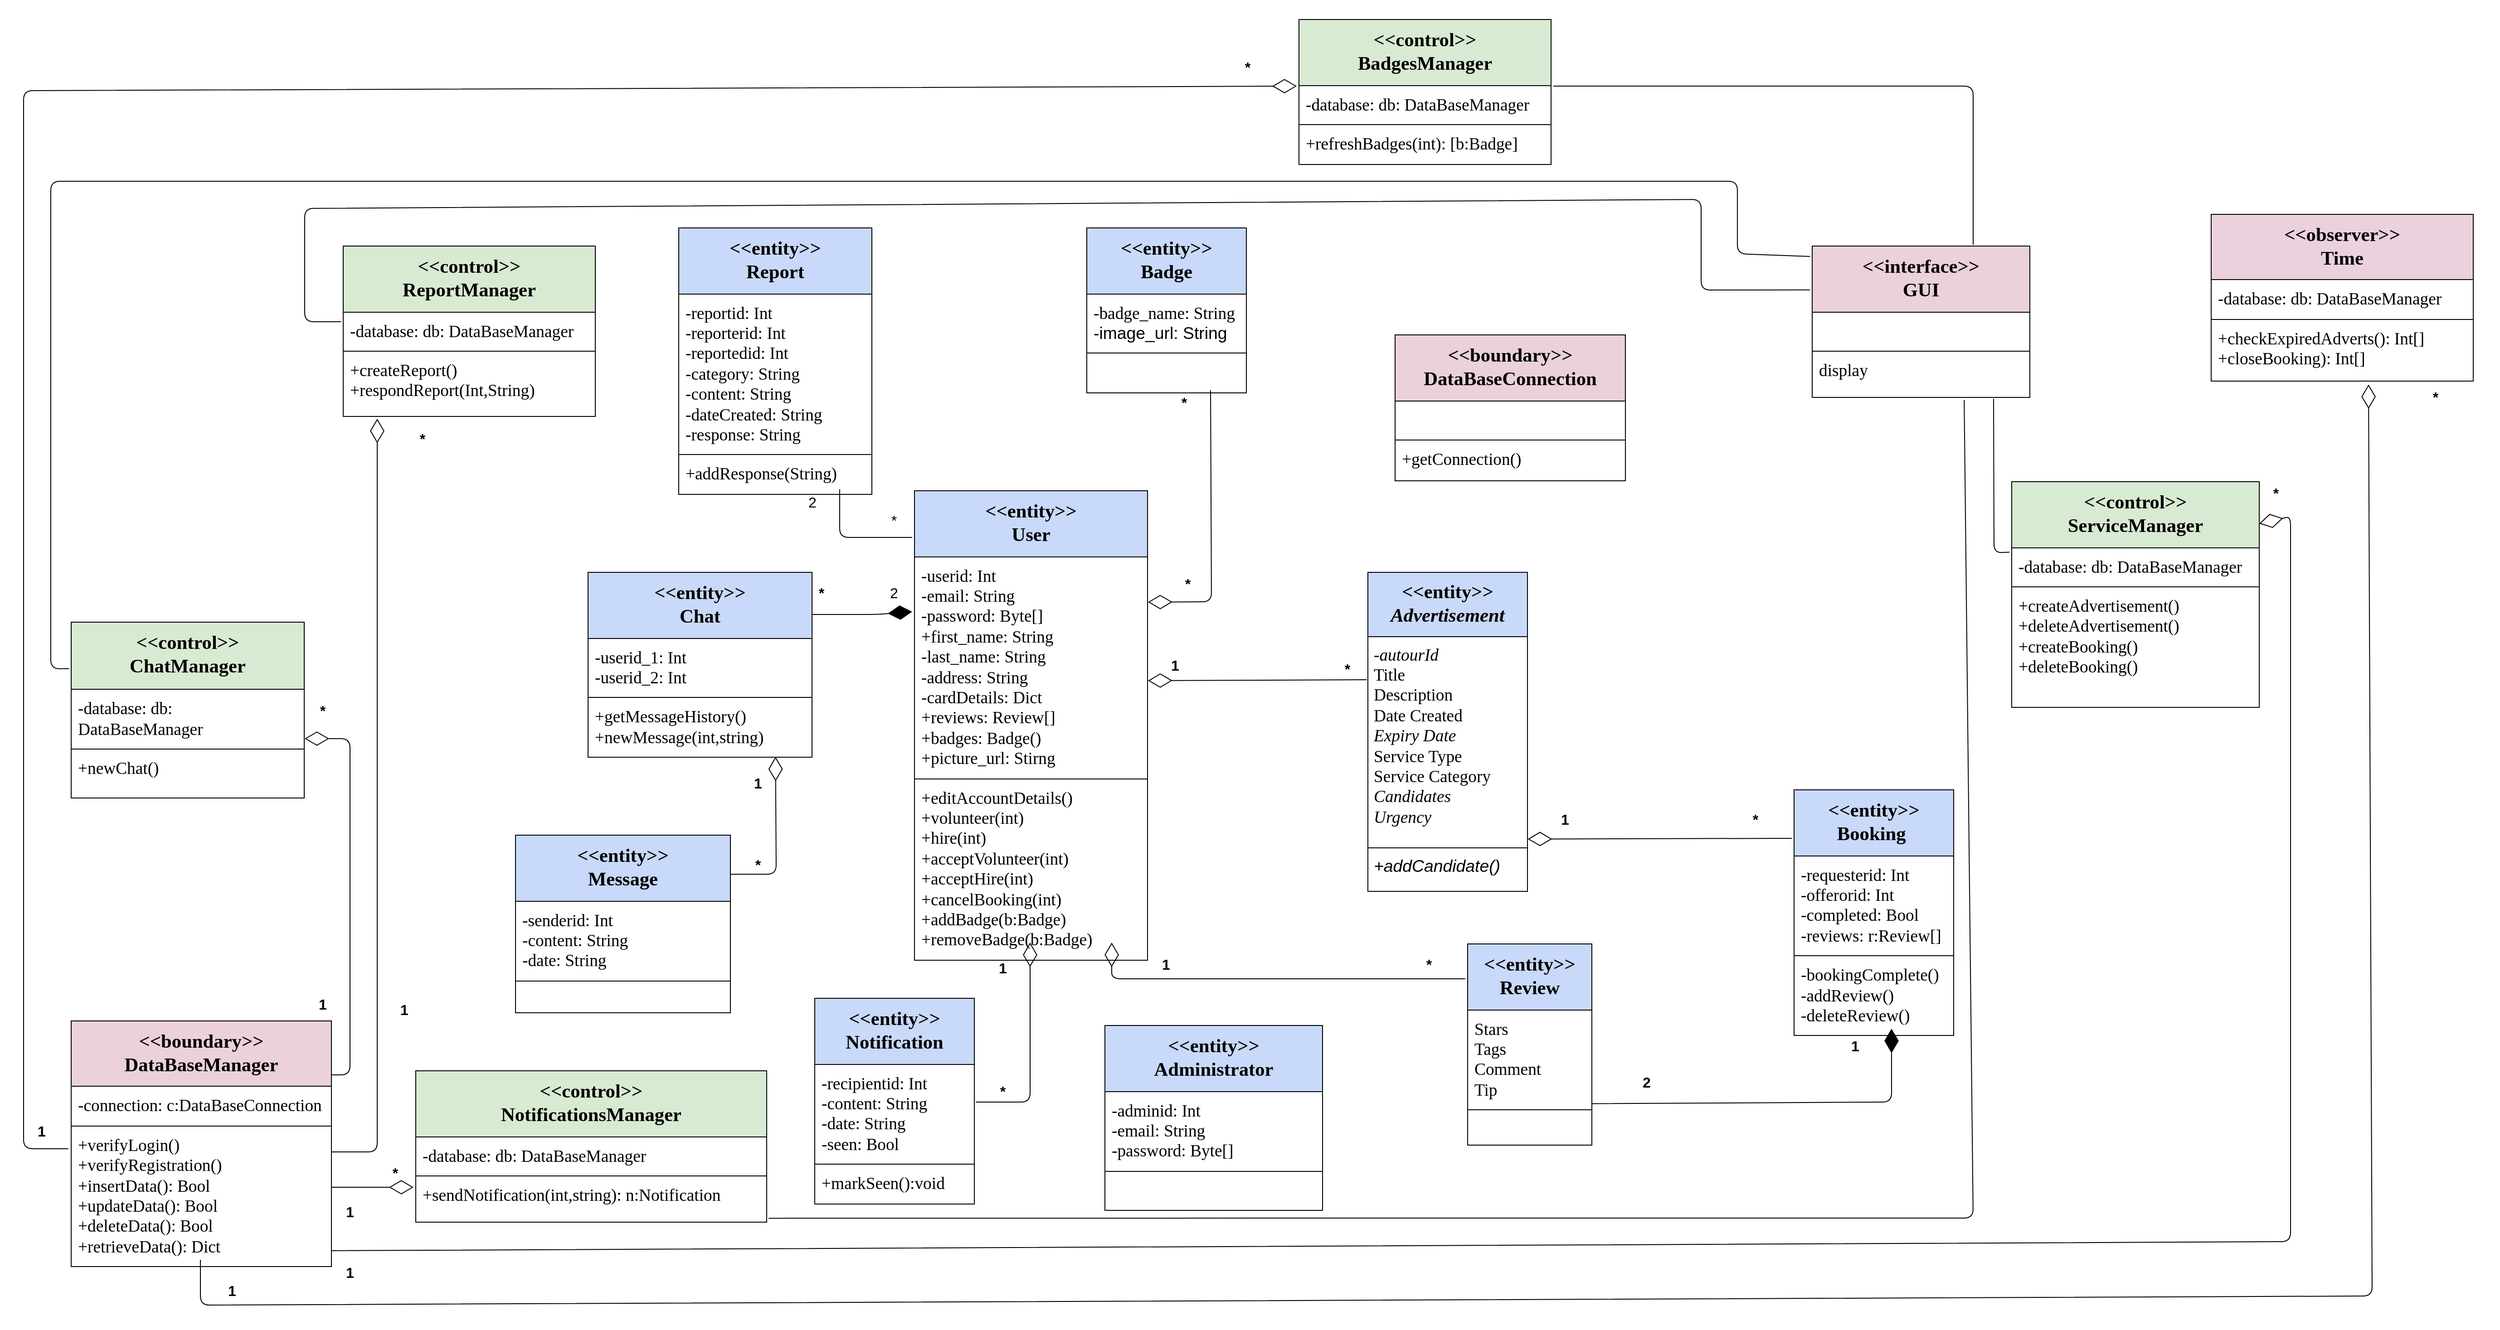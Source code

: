 <mxfile version="14.5.0" type="github">
  <diagram id="C5RBs43oDa-KdzZeNtuy" name="Page-1">
    <mxGraphModel dx="4377" dy="2663" grid="1" gridSize="10" guides="1" tooltips="1" connect="1" arrows="1" fold="1" page="1" pageScale="1" pageWidth="827" pageHeight="1169" math="0" shadow="0">
      <root>
        <mxCell id="WIyWlLk6GJQsqaUBKTNV-0" />
        <mxCell id="WIyWlLk6GJQsqaUBKTNV-1" parent="WIyWlLk6GJQsqaUBKTNV-0" />
        <mxCell id="wQyM_oGxPqQlltokziNy-2" value="&lt;meta charset=&quot;utf-8&quot;&gt;&lt;b style=&quot;font-weight: normal&quot; id=&quot;docs-internal-guid-32f2ac55-7fff-0cd5-32e0-9c12dda5c07a&quot;&gt;&amp;nbsp;&lt;table style=&quot;border: none ; border-collapse: collapse&quot;&gt;&lt;colgroup&gt;&lt;col width=&quot;176px&quot;&gt;&lt;/colgroup&gt;&lt;tbody&gt;&lt;tr style=&quot;height: 66px&quot;&gt;&lt;td style=&quot;background-color: #c8d9f9 ; opacity: 1 ; filter: alpha(opacity = 100) ; vertical-align: top ; border-left: solid #000000 1.331px ; border-right: solid #000000 1.331px ; border-top: solid #000000 1.331px ; border-bottom: solid #000000 1.331px ; padding-top: 10px ; padding-right: 7px ; padding-bottom: 10px ; padding-left: 7px&quot;&gt;&lt;p dir=&quot;ltr&quot; style=&quot;line-height: 1.2 ; text-align: center ; margin-top: 0pt ; margin-bottom: 0pt&quot;&gt;&lt;span style=&quot;font-size: 16pt; font-family: &amp;quot;times new roman&amp;quot;; color: rgb(0, 0, 0); background-color: transparent; font-weight: 700; font-style: normal; font-variant: normal; text-decoration: none; vertical-align: baseline;&quot;&gt;&amp;lt;&amp;lt;entity&amp;gt;&amp;gt;&lt;/span&gt;&lt;/p&gt;&lt;p dir=&quot;ltr&quot; style=&quot;line-height: 1.2 ; text-align: center ; margin-top: 0pt ; margin-bottom: 0pt&quot;&gt;&lt;span style=&quot;font-size: 16pt; font-family: &amp;quot;times new roman&amp;quot;; color: rgb(0, 0, 0); background-color: transparent; font-weight: 700; font-style: normal; font-variant: normal; text-decoration: none; vertical-align: baseline;&quot;&gt;Badge&lt;/span&gt;&lt;/p&gt;&lt;/td&gt;&lt;/tr&gt;&lt;tr style=&quot;height: 23px&quot;&gt;&lt;td style=&quot;vertical-align: top ; border-left: solid #000000 1.331px ; border-right: solid #000000 1.331px ; border-top: solid #000000 1.331px ; border-bottom: solid #000000 1.331px ; padding-top: 10px ; padding-right: 7px ; padding-bottom: 10px ; padding-left: 7px&quot;&gt;&lt;p dir=&quot;ltr&quot; style=&quot;line-height: 1.2 ; margin-top: 0pt ; margin-bottom: 0pt&quot;&gt;&lt;span style=&quot;font-size: 14pt; font-family: &amp;quot;times new roman&amp;quot;; color: rgb(0, 0, 0); background-color: transparent; font-weight: 400; font-style: normal; font-variant: normal; text-decoration: none; vertical-align: baseline;&quot;&gt;-badge_name: String&lt;/span&gt;&lt;/p&gt;&lt;p dir=&quot;ltr&quot; style=&quot;line-height: 1.2 ; margin-top: 0pt ; margin-bottom: 0pt&quot;&gt;&lt;span style=&quot;font-size: 14pt; font-family: arial; color: rgb(0, 0, 0); background-color: transparent; font-weight: 400; font-style: normal; font-variant: normal; text-decoration: none; vertical-align: baseline;&quot;&gt;-image_url: String&lt;/span&gt;&lt;/p&gt;&lt;/td&gt;&lt;/tr&gt;&lt;tr style=&quot;height: 38px&quot;&gt;&lt;td style=&quot;vertical-align: top ; border-left: solid #000000 1.331px ; border-right: solid #000000 1.331px ; border-top: solid #000000 1.331px ; border-bottom: solid #000000 1.331px ; padding-top: 10px ; padding-right: 7px ; padding-bottom: 10px ; padding-left: 7px&quot;&gt;&lt;p dir=&quot;ltr&quot; style=&quot;line-height: 1.2 ; margin-top: 0pt ; margin-bottom: 0pt&quot;&gt;&lt;span style=&quot;font-size: 14pt; font-family: arial; color: rgb(0, 0, 0); background-color: transparent; font-weight: 400; font-style: normal; font-variant: normal; text-decoration: none; vertical-align: baseline;&quot;&gt;&amp;nbsp;&lt;/span&gt;&lt;/p&gt;&lt;/td&gt;&lt;/tr&gt;&lt;/tbody&gt;&lt;/table&gt;&lt;/b&gt;" style="text;whiteSpace=wrap;html=1;" vertex="1" parent="WIyWlLk6GJQsqaUBKTNV-1">
          <mxGeometry x="300" y="50" width="200" height="200" as="geometry" />
        </mxCell>
        <mxCell id="wQyM_oGxPqQlltokziNy-5" value="&lt;meta charset=&quot;utf-8&quot;&gt;&lt;b style=&quot;font-weight: normal&quot; id=&quot;docs-internal-guid-a7db998e-7fff-4711-574c-0919b6f5d0d9&quot;&gt;&amp;nbsp;&lt;table style=&quot;border: none ; border-collapse: collapse&quot;&gt;&lt;colgroup&gt;&lt;col width=&quot;278px&quot;&gt;&lt;/colgroup&gt;&lt;tbody&gt;&lt;tr style=&quot;height: 41px&quot;&gt;&lt;td style=&quot;background-color: #d9ead3 ; opacity: 1 ; filter: alpha(opacity = 100) ; vertical-align: top ; border-left: solid #000000 1.331px ; border-right: solid #000000 1.331px ; border-top: solid #000000 1.331px ; border-bottom: solid #000000 1.331px ; padding-top: 10px ; padding-right: 7px ; padding-bottom: 10px ; padding-left: 7px&quot;&gt;&lt;p dir=&quot;ltr&quot; style=&quot;line-height: 1.2 ; text-align: center ; margin-top: 0pt ; margin-bottom: 0pt&quot;&gt;&lt;span style=&quot;font-size: 16pt; font-family: &amp;quot;times new roman&amp;quot;; color: rgb(0, 0, 0); background-color: transparent; font-weight: 700; font-style: normal; font-variant: normal; text-decoration: none; vertical-align: baseline;&quot;&gt;&amp;lt;&amp;lt;control&amp;gt;&amp;gt;&lt;/span&gt;&lt;/p&gt;&lt;p dir=&quot;ltr&quot; style=&quot;line-height: 1.2 ; text-align: center ; margin-top: 0pt ; margin-bottom: 0pt&quot;&gt;&lt;span style=&quot;font-size: 16pt; font-family: &amp;quot;times new roman&amp;quot;; color: rgb(0, 0, 0); background-color: transparent; font-weight: 700; font-style: normal; font-variant: normal; text-decoration: none; vertical-align: baseline;&quot;&gt;BadgesManager&lt;/span&gt;&lt;/p&gt;&lt;/td&gt;&lt;/tr&gt;&lt;tr style=&quot;height: 38px&quot;&gt;&lt;td style=&quot;vertical-align: top ; border-left: solid #000000 1.331px ; border-right: solid #000000 1.331px ; border-top: solid #000000 1.331px ; border-bottom: solid #000000 1.331px ; padding-top: 10px ; padding-right: 7px ; padding-bottom: 10px ; padding-left: 7px&quot;&gt;&lt;p dir=&quot;ltr&quot; style=&quot;line-height: 1.2 ; margin-top: 0pt ; margin-bottom: 0pt&quot;&gt;&lt;span style=&quot;font-size: 14pt; font-family: &amp;quot;times new roman&amp;quot;; color: rgb(0, 0, 0); background-color: transparent; font-weight: 400; font-style: normal; font-variant: normal; text-decoration: none; vertical-align: baseline;&quot;&gt;-database: db: DataBaseManager&lt;/span&gt;&lt;/p&gt;&lt;/td&gt;&lt;/tr&gt;&lt;tr style=&quot;height: 44px&quot;&gt;&lt;td style=&quot;vertical-align: top ; border-left: solid #000000 1.331px ; border-right: solid #000000 1.331px ; border-top: solid #000000 1.331px ; border-bottom: solid #000000 1.331px ; padding-top: 10px ; padding-right: 7px ; padding-bottom: 10px ; padding-left: 7px&quot;&gt;&lt;p dir=&quot;ltr&quot; style=&quot;line-height: 1.2 ; margin-top: 0pt ; margin-bottom: 0pt&quot;&gt;&lt;span style=&quot;font-size: 14pt; font-family: &amp;quot;times new roman&amp;quot;; color: rgb(0, 0, 0); background-color: transparent; font-weight: 400; font-style: normal; font-variant: normal; text-decoration: none; vertical-align: baseline;&quot;&gt;+refreshBadges(int): [b:Badge]&amp;nbsp;&lt;/span&gt;&lt;/p&gt;&lt;/td&gt;&lt;/tr&gt;&lt;/tbody&gt;&lt;/table&gt;&lt;/b&gt;" style="text;whiteSpace=wrap;html=1;" vertex="1" parent="WIyWlLk6GJQsqaUBKTNV-1">
          <mxGeometry x="534" y="-180" width="283" height="190" as="geometry" />
        </mxCell>
        <mxCell id="wQyM_oGxPqQlltokziNy-7" value="&lt;meta charset=&quot;utf-8&quot;&gt;&lt;b style=&quot;font-weight: normal&quot; id=&quot;docs-internal-guid-102a46e9-7fff-b2ee-8c5b-fd415bf8b91b&quot;&gt;&amp;nbsp;&lt;table style=&quot;border: none ; border-collapse: collapse&quot;&gt;&lt;colgroup&gt;&lt;col width=&quot;240px&quot;&gt;&lt;/colgroup&gt;&lt;tbody&gt;&lt;tr style=&quot;height: 42px&quot;&gt;&lt;td style=&quot;background-color: #c8d9f9 ; opacity: 1 ; filter: alpha(opacity = 100) ; vertical-align: top ; border-left: solid #000000 1.331px ; border-right: solid #000000 1.331px ; border-top: solid #000000 1.331px ; border-bottom: solid #000000 1.331px ; padding-top: 10px ; padding-right: 7px ; padding-bottom: 10px ; padding-left: 7px&quot;&gt;&lt;p dir=&quot;ltr&quot; style=&quot;line-height: 1.2 ; text-align: center ; margin-top: 0pt ; margin-bottom: 0pt&quot;&gt;&lt;span style=&quot;font-size: 16pt; font-family: &amp;quot;times new roman&amp;quot;; color: rgb(0, 0, 0); background-color: transparent; font-weight: 700; font-style: normal; font-variant: normal; text-decoration: none; vertical-align: baseline;&quot;&gt;&amp;lt;&amp;lt;entity&amp;gt;&amp;gt;&lt;/span&gt;&lt;/p&gt;&lt;p dir=&quot;ltr&quot; style=&quot;line-height: 1.2 ; text-align: center ; margin-top: 0pt ; margin-bottom: 0pt&quot;&gt;&lt;span style=&quot;font-size: 16pt; font-family: &amp;quot;times new roman&amp;quot;; color: rgb(0, 0, 0); background-color: transparent; font-weight: 700; font-style: normal; font-variant: normal; text-decoration: none; vertical-align: baseline;&quot;&gt;Administrator&lt;/span&gt;&lt;/p&gt;&lt;/td&gt;&lt;/tr&gt;&lt;tr style=&quot;height: 63px&quot;&gt;&lt;td style=&quot;vertical-align: top ; border-left: solid #000000 1.331px ; border-right: solid #000000 1.331px ; border-top: solid #000000 1.331px ; border-bottom: solid #000000 1.331px ; padding-top: 10px ; padding-right: 7px ; padding-bottom: 10px ; padding-left: 7px&quot;&gt;&lt;p dir=&quot;ltr&quot; style=&quot;line-height: 1.2 ; margin-top: 0pt ; margin-bottom: 0pt&quot;&gt;&lt;span style=&quot;font-size: 14pt; font-family: &amp;quot;times new roman&amp;quot;; color: rgb(0, 0, 0); background-color: transparent; font-weight: 400; font-style: normal; font-variant: normal; text-decoration: none; vertical-align: baseline;&quot;&gt;-adminid: Int&lt;/span&gt;&lt;/p&gt;&lt;p dir=&quot;ltr&quot; style=&quot;line-height: 1.2 ; margin-top: 0pt ; margin-bottom: 0pt&quot;&gt;&lt;span style=&quot;font-size: 14pt; font-family: &amp;quot;times new roman&amp;quot;; color: rgb(0, 0, 0); background-color: transparent; font-weight: 400; font-style: normal; font-variant: normal; text-decoration: none; vertical-align: baseline;&quot;&gt;-email: String&lt;/span&gt;&lt;/p&gt;&lt;p dir=&quot;ltr&quot; style=&quot;line-height: 1.2 ; margin-top: 0pt ; margin-bottom: 0pt&quot;&gt;&lt;span style=&quot;font-size: 14pt; font-family: &amp;quot;times new roman&amp;quot;; color: rgb(0, 0, 0); background-color: transparent; font-weight: 400; font-style: normal; font-variant: normal; text-decoration: none; vertical-align: baseline;&quot;&gt;-password: Byte[]&lt;/span&gt;&lt;/p&gt;&lt;/td&gt;&lt;/tr&gt;&lt;tr style=&quot;height: 39px&quot;&gt;&lt;td style=&quot;vertical-align: top ; border-left: solid #000000 1.331px ; border-right: solid #000000 1.331px ; border-top: solid #000000 1.331px ; border-bottom: solid #000000 1.331px ; padding-top: 10px ; padding-right: 7px ; padding-bottom: 10px ; padding-left: 7px&quot;&gt;&lt;p dir=&quot;ltr&quot; style=&quot;line-height: 1.2 ; margin-top: 0pt ; margin-bottom: 0pt&quot;&gt;&lt;span style=&quot;font-size: 14pt; font-family: arial; color: rgb(0, 0, 0); background-color: transparent; font-weight: 400; font-style: normal; font-variant: normal; text-decoration: none; vertical-align: baseline;&quot;&gt;&amp;nbsp;&lt;/span&gt;&lt;/p&gt;&lt;/td&gt;&lt;/tr&gt;&lt;/tbody&gt;&lt;/table&gt;&lt;/b&gt;" style="text;whiteSpace=wrap;html=1;" vertex="1" parent="WIyWlLk6GJQsqaUBKTNV-1">
          <mxGeometry x="320" y="930" width="270" height="230" as="geometry" />
        </mxCell>
        <mxCell id="wQyM_oGxPqQlltokziNy-8" value="&lt;meta charset=&quot;utf-8&quot;&gt;&lt;b style=&quot;font-weight: normal&quot; id=&quot;docs-internal-guid-fb555f75-7fff-ffb7-ab83-3d34b5f67b0b&quot;&gt;&amp;nbsp;&lt;table style=&quot;border: none ; border-collapse: collapse&quot;&gt;&lt;colgroup&gt;&lt;col width=&quot;249px&quot;&gt;&lt;/colgroup&gt;&lt;tbody&gt;&lt;tr style=&quot;height: 53px&quot;&gt;&lt;td style=&quot;background-color: #c8d9f9 ; opacity: 1 ; filter: alpha(opacity = 100) ; vertical-align: top ; border-left: solid #000000 1.331px ; border-right: solid #000000 1.331px ; border-top: solid #000000 1.331px ; border-bottom: solid #000000 1.331px ; padding-top: 10px ; padding-right: 7px ; padding-bottom: 10px ; padding-left: 7px&quot;&gt;&lt;p dir=&quot;ltr&quot; style=&quot;line-height: 1.2 ; text-align: center ; margin-top: 0pt ; margin-bottom: 0pt&quot;&gt;&lt;span style=&quot;font-size: 16pt; font-family: &amp;quot;times new roman&amp;quot;; color: rgb(0, 0, 0); background-color: transparent; font-weight: 700; font-style: normal; font-variant: normal; text-decoration: none; vertical-align: baseline;&quot;&gt;&amp;lt;&amp;lt;entity&amp;gt;&amp;gt;&lt;/span&gt;&lt;/p&gt;&lt;p dir=&quot;ltr&quot; style=&quot;line-height: 1.2 ; text-align: center ; margin-top: 0pt ; margin-bottom: 0pt&quot;&gt;&lt;span style=&quot;font-size: 16pt; font-family: &amp;quot;times new roman&amp;quot;; color: rgb(0, 0, 0); background-color: transparent; font-weight: 700; font-style: normal; font-variant: normal; text-decoration: none; vertical-align: baseline;&quot;&gt;Message&lt;/span&gt;&lt;/p&gt;&lt;/td&gt;&lt;/tr&gt;&lt;tr style=&quot;height: 62px&quot;&gt;&lt;td style=&quot;vertical-align: top ; border-left: solid #000000 1.331px ; border-right: solid #000000 1.331px ; border-top: solid #000000 1.331px ; border-bottom: solid #000000 1.331px ; padding-top: 10px ; padding-right: 7px ; padding-bottom: 10px ; padding-left: 7px&quot;&gt;&lt;p dir=&quot;ltr&quot; style=&quot;line-height: 1.2 ; margin-top: 0pt ; margin-bottom: 0pt&quot;&gt;&lt;span style=&quot;font-size: 14pt; font-family: &amp;quot;times new roman&amp;quot;; color: rgb(0, 0, 0); background-color: transparent; font-weight: 400; font-style: normal; font-variant: normal; text-decoration: none; vertical-align: baseline;&quot;&gt;-senderid: Int&lt;/span&gt;&lt;/p&gt;&lt;p dir=&quot;ltr&quot; style=&quot;line-height: 1.2 ; margin-top: 0pt ; margin-bottom: 0pt&quot;&gt;&lt;span style=&quot;font-size: 14pt; font-family: &amp;quot;times new roman&amp;quot;; color: rgb(0, 0, 0); background-color: transparent; font-weight: 400; font-style: normal; font-variant: normal; text-decoration: none; vertical-align: baseline;&quot;&gt;-content: String&lt;/span&gt;&lt;/p&gt;&lt;p dir=&quot;ltr&quot; style=&quot;line-height: 1.2 ; margin-top: 0pt ; margin-bottom: 0pt&quot;&gt;&lt;span style=&quot;font-size: 14pt; font-family: &amp;quot;times new roman&amp;quot;; color: rgb(0, 0, 0); background-color: transparent; font-weight: 400; font-style: normal; font-variant: normal; text-decoration: none; vertical-align: baseline;&quot;&gt;-date: String&lt;/span&gt;&lt;/p&gt;&lt;/td&gt;&lt;/tr&gt;&lt;tr style=&quot;height: 32px&quot;&gt;&lt;td style=&quot;vertical-align: top ; border-left: solid #000000 1.331px ; border-right: solid #000000 1.331px ; border-top: solid #000000 1.331px ; border-bottom: solid #000000 1.331px ; padding-top: 10px ; padding-right: 7px ; padding-bottom: 10px ; padding-left: 7px&quot;&gt;&amp;nbsp;&lt;/td&gt;&lt;/tr&gt;&lt;/tbody&gt;&lt;/table&gt;&lt;/b&gt;" style="text;whiteSpace=wrap;html=1;" vertex="1" parent="WIyWlLk6GJQsqaUBKTNV-1">
          <mxGeometry x="-330" y="720" width="240" height="220" as="geometry" />
        </mxCell>
        <mxCell id="wQyM_oGxPqQlltokziNy-10" value="&lt;meta charset=&quot;utf-8&quot;&gt;&lt;b style=&quot;font-weight: normal&quot; id=&quot;docs-internal-guid-c2a595e2-7fff-4fe5-c91d-e28788fa167e&quot;&gt;&amp;nbsp;&lt;table style=&quot;border: none ; border-collapse: collapse&quot;&gt;&lt;colgroup&gt;&lt;col width=&quot;249px&quot;&gt;&lt;/colgroup&gt;&lt;tbody&gt;&lt;tr style=&quot;height: 53px&quot;&gt;&lt;td style=&quot;background-color: #c8d9f9 ; opacity: 1 ; filter: alpha(opacity = 100) ; vertical-align: top ; border-left: solid #000000 1.331px ; border-right: solid #000000 1.331px ; border-top: solid #000000 1.331px ; border-bottom: solid #000000 1.331px ; padding-top: 10px ; padding-right: 7px ; padding-bottom: 10px ; padding-left: 7px&quot;&gt;&lt;p dir=&quot;ltr&quot; style=&quot;line-height: 1.2 ; text-align: center ; margin-top: 0pt ; margin-bottom: 0pt&quot;&gt;&lt;span style=&quot;font-size: 16pt; font-family: &amp;quot;times new roman&amp;quot;; color: rgb(0, 0, 0); background-color: transparent; font-weight: 700; font-style: normal; font-variant: normal; text-decoration: none; vertical-align: baseline;&quot;&gt;&amp;lt;&amp;lt;entity&amp;gt;&amp;gt;&lt;/span&gt;&lt;/p&gt;&lt;p dir=&quot;ltr&quot; style=&quot;line-height: 1.2 ; text-align: center ; margin-top: 0pt ; margin-bottom: 0pt&quot;&gt;&lt;span style=&quot;font-size: 16pt; font-family: &amp;quot;times new roman&amp;quot;; color: rgb(0, 0, 0); background-color: transparent; font-weight: 700; font-style: normal; font-variant: normal; text-decoration: none; vertical-align: baseline;&quot;&gt;Chat&lt;/span&gt;&lt;/p&gt;&lt;/td&gt;&lt;/tr&gt;&lt;tr style=&quot;height: 62px&quot;&gt;&lt;td style=&quot;vertical-align: top ; border-left: solid #000000 1.331px ; border-right: solid #000000 1.331px ; border-top: solid #000000 1.331px ; border-bottom: solid #000000 1.331px ; padding-top: 10px ; padding-right: 7px ; padding-bottom: 10px ; padding-left: 7px&quot;&gt;&lt;p dir=&quot;ltr&quot; style=&quot;line-height: 1.2 ; margin-top: 0pt ; margin-bottom: 0pt&quot;&gt;&lt;span style=&quot;font-size: 14pt; font-family: &amp;quot;times new roman&amp;quot;; color: rgb(0, 0, 0); background-color: transparent; font-weight: 400; font-style: normal; font-variant: normal; text-decoration: none; vertical-align: baseline;&quot;&gt;-userid_1: Int&lt;/span&gt;&lt;/p&gt;&lt;p dir=&quot;ltr&quot; style=&quot;line-height: 1.2 ; margin-top: 0pt ; margin-bottom: 0pt&quot;&gt;&lt;span style=&quot;font-size: 14pt; font-family: &amp;quot;times new roman&amp;quot;; color: rgb(0, 0, 0); background-color: transparent; font-weight: 400; font-style: normal; font-variant: normal; text-decoration: none; vertical-align: baseline;&quot;&gt;-userid_2: Int&lt;/span&gt;&lt;/p&gt;&lt;/td&gt;&lt;/tr&gt;&lt;tr style=&quot;height: 32px&quot;&gt;&lt;td style=&quot;vertical-align: top ; border-left: solid #000000 1.331px ; border-right: solid #000000 1.331px ; border-top: solid #000000 1.331px ; border-bottom: solid #000000 1.331px ; padding-top: 10px ; padding-right: 7px ; padding-bottom: 10px ; padding-left: 7px&quot;&gt;&lt;p dir=&quot;ltr&quot; style=&quot;line-height: 1.2 ; margin-top: 0pt ; margin-bottom: 0pt&quot;&gt;&lt;span style=&quot;font-size: 14pt; font-family: &amp;quot;times new roman&amp;quot;; color: rgb(0, 0, 0); background-color: transparent; font-weight: 400; font-style: normal; font-variant: normal; text-decoration: none; vertical-align: baseline;&quot;&gt;+getMessageHistory()&lt;/span&gt;&lt;/p&gt;&lt;p dir=&quot;ltr&quot; style=&quot;line-height: 1.2 ; margin-top: 0pt ; margin-bottom: 0pt&quot;&gt;&lt;span style=&quot;font-size: 14pt; font-family: &amp;quot;times new roman&amp;quot;; color: rgb(0, 0, 0); background-color: transparent; font-weight: 400; font-style: normal; font-variant: normal; text-decoration: none; vertical-align: baseline;&quot;&gt;+newMessage(int,string)&lt;/span&gt;&lt;/p&gt;&lt;/td&gt;&lt;/tr&gt;&lt;/tbody&gt;&lt;/table&gt;&lt;/b&gt;" style="text;whiteSpace=wrap;html=1;" vertex="1" parent="WIyWlLk6GJQsqaUBKTNV-1">
          <mxGeometry x="-250" y="430" width="250" height="220" as="geometry" />
        </mxCell>
        <mxCell id="wQyM_oGxPqQlltokziNy-11" value="&lt;meta charset=&quot;utf-8&quot;&gt;&lt;b style=&quot;font-weight: normal&quot; id=&quot;docs-internal-guid-8f333556-7fff-7db2-3a27-5443b06cfc64&quot;&gt;&amp;nbsp;&lt;table style=&quot;border: none ; border-collapse: collapse&quot;&gt;&lt;colgroup&gt;&lt;col width=&quot;264px&quot;&gt;&lt;/colgroup&gt;&lt;tbody&gt;&lt;tr style=&quot;height: 74px&quot;&gt;&lt;td style=&quot;background-color: #d9ead3 ; opacity: 1 ; filter: alpha(opacity = 100) ; vertical-align: top ; border-left: solid #000000 1.331px ; border-right: solid #000000 1.331px ; border-top: solid #000000 1.331px ; border-bottom: solid #000000 1.331px ; padding-top: 10px ; padding-right: 7px ; padding-bottom: 10px ; padding-left: 7px&quot;&gt;&lt;p dir=&quot;ltr&quot; style=&quot;line-height: 1.2 ; text-align: center ; margin-top: 0pt ; margin-bottom: 0pt&quot;&gt;&lt;span style=&quot;font-size: 16pt; font-family: &amp;quot;times new roman&amp;quot;; color: rgb(0, 0, 0); background-color: transparent; font-weight: 700; font-style: normal; font-variant: normal; text-decoration: none; vertical-align: baseline;&quot;&gt;&amp;lt;&amp;lt;control&amp;gt;&amp;gt;&lt;/span&gt;&lt;/p&gt;&lt;p dir=&quot;ltr&quot; style=&quot;line-height: 1.2 ; text-align: center ; margin-top: 0pt ; margin-bottom: 0pt&quot;&gt;&lt;span style=&quot;font-size: 16pt; font-family: &amp;quot;times new roman&amp;quot;; color: rgb(0, 0, 0); background-color: transparent; font-weight: 700; font-style: normal; font-variant: normal; text-decoration: none; vertical-align: baseline;&quot;&gt;ChatManager&lt;/span&gt;&lt;/p&gt;&lt;/td&gt;&lt;/tr&gt;&lt;tr style=&quot;height: 44px&quot;&gt;&lt;td style=&quot;vertical-align: top ; border-left: solid #000000 1.331px ; border-right: solid #000000 1.331px ; border-top: solid #000000 1.331px ; border-bottom: solid #000000 1.331px ; padding-top: 10px ; padding-right: 7px ; padding-bottom: 10px ; padding-left: 7px&quot;&gt;&lt;p dir=&quot;ltr&quot; style=&quot;line-height: 1.2 ; margin-top: 0pt ; margin-bottom: 0pt&quot;&gt;&lt;span style=&quot;font-size: 14pt; font-family: &amp;quot;times new roman&amp;quot;; color: rgb(0, 0, 0); background-color: transparent; font-weight: 400; font-style: normal; font-variant: normal; text-decoration: none; vertical-align: baseline;&quot;&gt;-database: db: DataBaseManager&lt;/span&gt;&lt;/p&gt;&lt;/td&gt;&lt;/tr&gt;&lt;tr style=&quot;height: 54px&quot;&gt;&lt;td style=&quot;vertical-align: top ; border-left: solid #000000 1.331px ; border-right: solid #000000 1.331px ; border-top: solid #000000 1.331px ; border-bottom: solid #000000 1.331px ; padding-top: 10px ; padding-right: 7px ; padding-bottom: 10px ; padding-left: 7px&quot;&gt;&lt;p dir=&quot;ltr&quot; style=&quot;line-height: 1.2 ; margin-top: 0pt ; margin-bottom: 0pt&quot;&gt;&lt;span style=&quot;font-size: 14pt; font-family: &amp;quot;times new roman&amp;quot;; color: rgb(0, 0, 0); background-color: transparent; font-weight: 400; font-style: normal; font-variant: normal; text-decoration: none; vertical-align: baseline;&quot;&gt;+newChat()&lt;/span&gt;&lt;/p&gt;&lt;/td&gt;&lt;/tr&gt;&lt;/tbody&gt;&lt;/table&gt;&lt;/b&gt;" style="text;whiteSpace=wrap;html=1;" vertex="1" parent="WIyWlLk6GJQsqaUBKTNV-1">
          <mxGeometry x="-820" y="485" width="260" height="200" as="geometry" />
        </mxCell>
        <mxCell id="wQyM_oGxPqQlltokziNy-12" value="&lt;meta charset=&quot;utf-8&quot;&gt;&lt;b style=&quot;font-weight: normal&quot; id=&quot;docs-internal-guid-58e743fc-7fff-a1fe-8975-cbec3e07dacb&quot;&gt;&amp;nbsp;&lt;table style=&quot;border: none ; border-collapse: collapse&quot;&gt;&lt;colgroup&gt;&lt;col width=&quot;264px&quot;&gt;&lt;/colgroup&gt;&lt;tbody&gt;&lt;tr style=&quot;height: 46px&quot;&gt;&lt;td style=&quot;background-color: #c8d9f9 ; opacity: 1 ; filter: alpha(opacity = 100) ; vertical-align: top ; border-left: solid #000000 1.331px ; border-right: solid #000000 1.331px ; border-top: solid #000000 1.331px ; border-bottom: solid #000000 1.331px ; padding-top: 10px ; padding-right: 7px ; padding-bottom: 10px ; padding-left: 7px&quot;&gt;&lt;p dir=&quot;ltr&quot; style=&quot;line-height: 1.2 ; text-align: center ; margin-top: 0pt ; margin-bottom: 0pt&quot;&gt;&lt;span style=&quot;font-size: 16pt; font-family: &amp;quot;times new roman&amp;quot;; color: rgb(0, 0, 0); background-color: transparent; font-weight: 700; font-style: normal; font-variant: normal; text-decoration: none; vertical-align: baseline;&quot;&gt;&amp;lt;&amp;lt;entity&amp;gt;&amp;gt;&lt;/span&gt;&lt;/p&gt;&lt;p dir=&quot;ltr&quot; style=&quot;line-height: 1.2 ; text-align: center ; margin-top: 0pt ; margin-bottom: 0pt&quot;&gt;&lt;span style=&quot;font-size: 16pt; font-family: &amp;quot;times new roman&amp;quot;; color: rgb(0, 0, 0); background-color: transparent; font-weight: 700; font-style: normal; font-variant: normal; text-decoration: none; vertical-align: baseline;&quot;&gt;User&lt;/span&gt;&lt;/p&gt;&lt;/td&gt;&lt;/tr&gt;&lt;tr style=&quot;height: 120px&quot;&gt;&lt;td style=&quot;vertical-align: top ; border-left: solid #000000 1.331px ; border-right: solid #000000 1.331px ; border-top: solid #000000 1.331px ; border-bottom: solid #000000 1.331px ; padding-top: 10px ; padding-right: 7px ; padding-bottom: 10px ; padding-left: 7px&quot;&gt;&lt;p dir=&quot;ltr&quot; style=&quot;line-height: 1.2 ; margin-top: 0pt ; margin-bottom: 0pt&quot;&gt;&lt;span style=&quot;font-size: 14pt; font-family: &amp;quot;times new roman&amp;quot;; color: rgb(0, 0, 0); background-color: transparent; font-weight: 400; font-style: normal; font-variant: normal; text-decoration: none; vertical-align: baseline;&quot;&gt;-userid: Int&lt;/span&gt;&lt;/p&gt;&lt;p dir=&quot;ltr&quot; style=&quot;line-height: 1.2 ; margin-top: 0pt ; margin-bottom: 0pt&quot;&gt;&lt;span style=&quot;font-size: 14pt; font-family: &amp;quot;times new roman&amp;quot;; color: rgb(0, 0, 0); background-color: transparent; font-weight: 400; font-style: normal; font-variant: normal; text-decoration: none; vertical-align: baseline;&quot;&gt;-email: String&lt;/span&gt;&lt;/p&gt;&lt;p dir=&quot;ltr&quot; style=&quot;line-height: 1.2 ; margin-top: 0pt ; margin-bottom: 0pt&quot;&gt;&lt;span style=&quot;font-size: 14pt; font-family: &amp;quot;times new roman&amp;quot;; color: rgb(0, 0, 0); background-color: transparent; font-weight: 400; font-style: normal; font-variant: normal; text-decoration: none; vertical-align: baseline;&quot;&gt;-password: Byte[]&lt;/span&gt;&lt;/p&gt;&lt;p dir=&quot;ltr&quot; style=&quot;line-height: 1.2 ; margin-top: 0pt ; margin-bottom: 0pt&quot;&gt;&lt;span style=&quot;font-size: 14pt; font-family: &amp;quot;times new roman&amp;quot;; color: rgb(0, 0, 0); background-color: transparent; font-weight: 400; font-style: normal; font-variant: normal; text-decoration: none; vertical-align: baseline;&quot;&gt;+first_name: String&lt;/span&gt;&lt;/p&gt;&lt;p dir=&quot;ltr&quot; style=&quot;line-height: 1.2 ; margin-top: 0pt ; margin-bottom: 0pt&quot;&gt;&lt;span style=&quot;font-size: 14pt; font-family: &amp;quot;times new roman&amp;quot;; color: rgb(0, 0, 0); background-color: transparent; font-weight: 400; font-style: normal; font-variant: normal; text-decoration: none; vertical-align: baseline;&quot;&gt;-last_name: String&lt;/span&gt;&lt;/p&gt;&lt;p dir=&quot;ltr&quot; style=&quot;line-height: 1.2 ; margin-top: 0pt ; margin-bottom: 0pt&quot;&gt;&lt;span style=&quot;font-size: 14pt; font-family: &amp;quot;times new roman&amp;quot;; color: rgb(0, 0, 0); background-color: transparent; font-weight: 400; font-style: normal; font-variant: normal; text-decoration: none; vertical-align: baseline;&quot;&gt;-address: String&lt;/span&gt;&lt;/p&gt;&lt;p dir=&quot;ltr&quot; style=&quot;line-height: 1.2 ; margin-top: 0pt ; margin-bottom: 0pt&quot;&gt;&lt;span style=&quot;font-size: 14pt; font-family: &amp;quot;times new roman&amp;quot;; color: rgb(0, 0, 0); background-color: transparent; font-weight: 400; font-style: normal; font-variant: normal; text-decoration: none; vertical-align: baseline;&quot;&gt;-cardDetails: Dict&lt;/span&gt;&lt;/p&gt;&lt;p dir=&quot;ltr&quot; style=&quot;line-height: 1.2 ; margin-top: 0pt ; margin-bottom: 0pt&quot;&gt;&lt;span style=&quot;font-size: 14pt; font-family: &amp;quot;times new roman&amp;quot;; color: rgb(0, 0, 0); background-color: transparent; font-weight: 400; font-style: normal; font-variant: normal; text-decoration: none; vertical-align: baseline;&quot;&gt;+reviews: Review[]&lt;/span&gt;&lt;/p&gt;&lt;p dir=&quot;ltr&quot; style=&quot;line-height: 1.2 ; margin-top: 0pt ; margin-bottom: 0pt&quot;&gt;&lt;span style=&quot;font-size: 14pt; font-family: &amp;quot;times new roman&amp;quot;; color: rgb(0, 0, 0); background-color: transparent; font-weight: 400; font-style: normal; font-variant: normal; text-decoration: none; vertical-align: baseline;&quot;&gt;+badges: Badge()&lt;/span&gt;&lt;/p&gt;&lt;p dir=&quot;ltr&quot; style=&quot;line-height: 1.2 ; margin-top: 0pt ; margin-bottom: 0pt&quot;&gt;&lt;span style=&quot;font-size: 14pt; font-family: &amp;quot;times new roman&amp;quot;; color: rgb(0, 0, 0); background-color: transparent; font-weight: 400; font-style: normal; font-variant: normal; text-decoration: none; vertical-align: baseline;&quot;&gt;+picture_url: Stirng&lt;/span&gt;&lt;/p&gt;&lt;/td&gt;&lt;/tr&gt;&lt;tr style=&quot;height: 40px&quot;&gt;&lt;td style=&quot;vertical-align: top ; border-left: solid #000000 1.331px ; border-right: solid #000000 1.331px ; border-top: solid #000000 1.331px ; border-bottom: solid #000000 1.331px ; padding-top: 10px ; padding-right: 7px ; padding-bottom: 10px ; padding-left: 7px&quot;&gt;&lt;p dir=&quot;ltr&quot; style=&quot;line-height: 1.2 ; margin-top: 0pt ; margin-bottom: 0pt&quot;&gt;&lt;span style=&quot;font-size: 14pt; font-family: &amp;quot;times new roman&amp;quot;; color: rgb(0, 0, 0); background-color: transparent; font-weight: 400; font-style: normal; font-variant: normal; text-decoration: none; vertical-align: baseline;&quot;&gt;+editAccountDetails()&lt;/span&gt;&lt;/p&gt;&lt;p dir=&quot;ltr&quot; style=&quot;line-height: 1.2 ; margin-top: 0pt ; margin-bottom: 0pt&quot;&gt;&lt;span style=&quot;font-size: 14pt; font-family: &amp;quot;times new roman&amp;quot;; color: rgb(0, 0, 0); background-color: transparent; font-weight: 400; font-style: normal; font-variant: normal; text-decoration: none; vertical-align: baseline;&quot;&gt;+volunteer(int)&lt;/span&gt;&lt;/p&gt;&lt;p dir=&quot;ltr&quot; style=&quot;line-height: 1.2 ; margin-top: 0pt ; margin-bottom: 0pt&quot;&gt;&lt;span style=&quot;font-size: 14pt; font-family: &amp;quot;times new roman&amp;quot;; color: rgb(0, 0, 0); background-color: transparent; font-weight: 400; font-style: normal; font-variant: normal; text-decoration: none; vertical-align: baseline;&quot;&gt;+hire(int)&lt;/span&gt;&lt;/p&gt;&lt;p dir=&quot;ltr&quot; style=&quot;line-height: 1.2 ; margin-top: 0pt ; margin-bottom: 0pt&quot;&gt;&lt;span style=&quot;font-size: 14pt; font-family: &amp;quot;times new roman&amp;quot;; color: rgb(0, 0, 0); background-color: transparent; font-weight: 400; font-style: normal; font-variant: normal; text-decoration: none; vertical-align: baseline;&quot;&gt;+acceptVolunteer(int)&lt;/span&gt;&lt;/p&gt;&lt;p dir=&quot;ltr&quot; style=&quot;line-height: 1.2 ; margin-top: 0pt ; margin-bottom: 0pt&quot;&gt;&lt;span style=&quot;font-size: 14pt; font-family: &amp;quot;times new roman&amp;quot;; color: rgb(0, 0, 0); background-color: transparent; font-weight: 400; font-style: normal; font-variant: normal; text-decoration: none; vertical-align: baseline;&quot;&gt;+acceptHire(int)&lt;/span&gt;&lt;/p&gt;&lt;p dir=&quot;ltr&quot; style=&quot;line-height: 1.2 ; margin-top: 0pt ; margin-bottom: 0pt&quot;&gt;&lt;span style=&quot;font-size: 14pt; font-family: &amp;quot;times new roman&amp;quot;; color: rgb(0, 0, 0); background-color: transparent; font-weight: 400; font-style: normal; font-variant: normal; text-decoration: none; vertical-align: baseline;&quot;&gt;+cancelBooking(int)&lt;/span&gt;&lt;/p&gt;&lt;p dir=&quot;ltr&quot; style=&quot;line-height: 1.2 ; margin-top: 0pt ; margin-bottom: 0pt&quot;&gt;&lt;span style=&quot;font-size: 14pt; font-family: &amp;quot;times new roman&amp;quot;; color: rgb(0, 0, 0); background-color: transparent; font-weight: 400; font-style: normal; font-variant: normal; text-decoration: none; vertical-align: baseline;&quot;&gt;+addBadge(b:Badge)&lt;/span&gt;&lt;/p&gt;&lt;p dir=&quot;ltr&quot; style=&quot;line-height: 1.2 ; margin-top: 0pt ; margin-bottom: 0pt&quot;&gt;&lt;span style=&quot;font-size: 14pt; font-family: &amp;quot;times new roman&amp;quot;; color: rgb(0, 0, 0); background-color: transparent; font-weight: 400; font-style: normal; font-variant: normal; text-decoration: none; vertical-align: baseline;&quot;&gt;+removeBadge(b:Badge)&lt;/span&gt;&lt;/p&gt;&lt;/td&gt;&lt;/tr&gt;&lt;/tbody&gt;&lt;/table&gt;&lt;/b&gt;" style="text;whiteSpace=wrap;html=1;" vertex="1" parent="WIyWlLk6GJQsqaUBKTNV-1">
          <mxGeometry x="110" y="340" width="260" height="290" as="geometry" />
        </mxCell>
        <mxCell id="wQyM_oGxPqQlltokziNy-13" value="&lt;b style=&quot;font-weight: normal&quot; id=&quot;docs-internal-guid-3d7ef241-7fff-c206-9803-10bf7b564cb2&quot;&gt;&amp;nbsp;&lt;table style=&quot;border: none ; border-collapse: collapse&quot;&gt;&lt;colgroup&gt;&lt;col width=&quot;278px&quot;&gt;&lt;/colgroup&gt;&lt;tbody&gt;&lt;tr style=&quot;height: 65px&quot;&gt;&lt;td style=&quot;background-color: #d9ead3 ; opacity: 1 ; filter: alpha(opacity = 100) ; vertical-align: top ; border-left: solid #000000 1.331px ; border-right: solid #000000 1.331px ; border-top: solid #000000 1.331px ; border-bottom: solid #000000 1.331px ; padding-top: 10px ; padding-right: 7px ; padding-bottom: 10px ; padding-left: 7px&quot;&gt;&lt;p dir=&quot;ltr&quot; style=&quot;line-height: 1.2 ; text-align: center ; margin-top: 0pt ; margin-bottom: 0pt&quot;&gt;&lt;span style=&quot;font-size: 16pt ; font-family: &amp;#34;times new roman&amp;#34; ; color: rgb(0 , 0 , 0) ; background-color: transparent ; font-weight: 700 ; font-style: normal ; font-variant: normal ; text-decoration: none ; vertical-align: baseline&quot;&gt;&amp;lt;&amp;lt;control&amp;gt;&amp;gt;&lt;/span&gt;&lt;/p&gt;&lt;p dir=&quot;ltr&quot; style=&quot;line-height: 1.2 ; text-align: center ; margin-top: 0pt ; margin-bottom: 0pt&quot;&gt;&lt;span style=&quot;font-size: 16pt ; font-family: &amp;#34;times new roman&amp;#34; ; color: rgb(0 , 0 , 0) ; background-color: transparent ; font-weight: 700 ; font-style: normal ; font-variant: normal ; text-decoration: none ; vertical-align: baseline&quot;&gt;ReportManager&lt;/span&gt;&lt;/p&gt;&lt;/td&gt;&lt;/tr&gt;&lt;tr style=&quot;height: 39px&quot;&gt;&lt;td style=&quot;vertical-align: top ; border-left: solid #000000 1.331px ; border-right: solid #000000 1.331px ; border-top: solid #000000 1.331px ; border-bottom: solid #000000 1.331px ; padding-top: 10px ; padding-right: 7px ; padding-bottom: 10px ; padding-left: 7px&quot;&gt;&lt;p dir=&quot;ltr&quot; style=&quot;line-height: 1.2 ; margin-top: 0pt ; margin-bottom: 0pt&quot;&gt;&lt;span style=&quot;font-size: 14pt ; font-family: &amp;#34;times new roman&amp;#34; ; color: rgb(0 , 0 , 0) ; background-color: transparent ; font-weight: 400 ; font-style: normal ; font-variant: normal ; text-decoration: none ; vertical-align: baseline&quot;&gt;-database: db: DataBaseManager&lt;/span&gt;&lt;/p&gt;&lt;/td&gt;&lt;/tr&gt;&lt;tr style=&quot;height: 72px&quot;&gt;&lt;td style=&quot;vertical-align: top ; border-left: solid #000000 1.331px ; border-right: solid #000000 1.331px ; border-top: solid #000000 1.331px ; border-bottom: solid #000000 1.331px ; padding-top: 10px ; padding-right: 7px ; padding-bottom: 10px ; padding-left: 7px&quot;&gt;&lt;p dir=&quot;ltr&quot; style=&quot;line-height: 1.2 ; margin-top: 0pt ; margin-bottom: 0pt&quot;&gt;&lt;span style=&quot;font-size: 14pt ; font-family: &amp;#34;times new roman&amp;#34; ; color: rgb(0 , 0 , 0) ; background-color: transparent ; font-weight: 400 ; font-style: normal ; font-variant: normal ; text-decoration: none ; vertical-align: baseline&quot;&gt;+createReport()&lt;/span&gt;&lt;/p&gt;&lt;p dir=&quot;ltr&quot; style=&quot;line-height: 1.2 ; margin-top: 0pt ; margin-bottom: 0pt&quot;&gt;&lt;span style=&quot;font-size: 14pt ; font-family: &amp;#34;times new roman&amp;#34; ; color: rgb(0 , 0 , 0) ; background-color: transparent ; font-weight: 400 ; font-style: normal ; font-variant: normal ; text-decoration: none ; vertical-align: baseline&quot;&gt;+respondReport(Int,String)&lt;/span&gt;&lt;/p&gt;&lt;/td&gt;&lt;/tr&gt;&lt;/tbody&gt;&lt;/table&gt;&lt;/b&gt;" style="text;whiteSpace=wrap;html=1;" vertex="1" parent="WIyWlLk6GJQsqaUBKTNV-1">
          <mxGeometry x="-520" y="70" width="300" height="210" as="geometry" />
        </mxCell>
        <mxCell id="wQyM_oGxPqQlltokziNy-14" value="&lt;meta charset=&quot;utf-8&quot;&gt;&lt;b style=&quot;font-weight: normal&quot; id=&quot;docs-internal-guid-bedba71c-7fff-d6dd-562c-5a7681b5bbfd&quot;&gt;&amp;nbsp;&lt;table style=&quot;border: none ; border-collapse: collapse&quot;&gt;&lt;colgroup&gt;&lt;col width=&quot;254px&quot;&gt;&lt;/colgroup&gt;&lt;tbody&gt;&lt;tr style=&quot;height: 63px&quot;&gt;&lt;td style=&quot;background-color: #ead1dc ; opacity: 1 ; filter: alpha(opacity = 100) ; vertical-align: top ; border-left: solid #000000 1.331px ; border-right: solid #000000 1.331px ; border-top: solid #000000 1.331px ; border-bottom: solid #000000 1.331px ; padding-top: 10px ; padding-right: 7px ; padding-bottom: 10px ; padding-left: 7px&quot;&gt;&lt;p dir=&quot;ltr&quot; style=&quot;line-height: 1.2 ; text-align: center ; margin-top: 0pt ; margin-bottom: 0pt&quot;&gt;&lt;span style=&quot;font-size: 16pt; font-family: &amp;quot;times new roman&amp;quot;; color: rgb(0, 0, 0); background-color: transparent; font-weight: 700; font-style: normal; font-variant: normal; text-decoration: none; vertical-align: baseline;&quot;&gt;&amp;lt;&amp;lt;boundary&amp;gt;&amp;gt;&lt;/span&gt;&lt;/p&gt;&lt;p dir=&quot;ltr&quot; style=&quot;line-height: 1.2 ; text-align: center ; margin-top: 0pt ; margin-bottom: 0pt&quot;&gt;&lt;span style=&quot;font-size: 16pt; font-family: &amp;quot;times new roman&amp;quot;; color: rgb(0, 0, 0); background-color: transparent; font-weight: 700; font-style: normal; font-variant: normal; text-decoration: none; vertical-align: baseline;&quot;&gt;DataBaseConnection&lt;/span&gt;&lt;/p&gt;&lt;/td&gt;&lt;/tr&gt;&lt;tr style=&quot;height: 43px&quot;&gt;&lt;td style=&quot;vertical-align: top ; border-left: solid #000000 1.331px ; border-right: solid #000000 1.331px ; border-top: solid #000000 1.331px ; border-bottom: solid #000000 1.331px ; padding-top: 10px ; padding-right: 7px ; padding-bottom: 10px ; padding-left: 7px&quot;&gt;&amp;nbsp;&lt;/td&gt;&lt;/tr&gt;&lt;tr style=&quot;height: 45px&quot;&gt;&lt;td style=&quot;vertical-align: top ; border-left: solid #000000 1.331px ; border-right: solid #000000 1.331px ; border-top: solid #000000 1.331px ; border-bottom: solid #000000 1.331px ; padding-top: 10px ; padding-right: 7px ; padding-bottom: 10px ; padding-left: 7px&quot;&gt;&lt;p dir=&quot;ltr&quot; style=&quot;line-height: 1.2 ; margin-top: 0pt ; margin-bottom: 0pt&quot;&gt;&lt;span style=&quot;font-size: 14pt; font-family: &amp;quot;times new roman&amp;quot;; color: rgb(0, 0, 0); background-color: transparent; font-weight: 400; font-style: normal; font-variant: normal; text-decoration: none; vertical-align: baseline;&quot;&gt;+getConnection()&lt;/span&gt;&lt;/p&gt;&lt;/td&gt;&lt;/tr&gt;&lt;/tbody&gt;&lt;/table&gt;&lt;/b&gt;" style="text;whiteSpace=wrap;html=1;" vertex="1" parent="WIyWlLk6GJQsqaUBKTNV-1">
          <mxGeometry x="640" y="168" width="280" height="190" as="geometry" />
        </mxCell>
        <mxCell id="wQyM_oGxPqQlltokziNy-15" value="&lt;meta charset=&quot;utf-8&quot;&gt;&lt;b style=&quot;font-weight: normal&quot; id=&quot;docs-internal-guid-eeaa8faa-7fff-1150-b196-6be68a389c80&quot;&gt;&amp;nbsp;&lt;table style=&quot;border: none ; border-collapse: collapse&quot;&gt;&lt;colgroup&gt;&lt;col width=&quot;213px&quot;&gt;&lt;/colgroup&gt;&lt;tbody&gt;&lt;tr style=&quot;height: 57px&quot;&gt;&lt;td style=&quot;background-color: #c8d9f9 ; opacity: 1 ; filter: alpha(opacity = 100) ; vertical-align: top ; border-left: solid #000000 1.331px ; border-right: solid #000000 1.331px ; border-top: solid #000000 1.331px ; border-bottom: solid #000000 1.331px ; padding-top: 10px ; padding-right: 7px ; padding-bottom: 10px ; padding-left: 7px&quot;&gt;&lt;p dir=&quot;ltr&quot; style=&quot;line-height: 1.2 ; text-align: center ; margin-top: 0pt ; margin-bottom: 0pt&quot;&gt;&lt;span style=&quot;font-size: 16pt; font-family: &amp;quot;times new roman&amp;quot;; color: rgb(0, 0, 0); background-color: transparent; font-weight: 700; font-style: normal; font-variant: normal; text-decoration: none; vertical-align: baseline;&quot;&gt;&amp;lt;&amp;lt;entity&amp;gt;&amp;gt;&lt;/span&gt;&lt;span style=&quot;font-size: 16pt; font-family: &amp;quot;times new roman&amp;quot;; color: rgb(0, 0, 0); background-color: transparent; font-weight: 700; font-style: normal; font-variant: normal; text-decoration: none; vertical-align: baseline;&quot;&gt;&lt;br&gt;&lt;/span&gt;&lt;span style=&quot;font-size: 16pt; font-family: &amp;quot;times new roman&amp;quot;; color: rgb(0, 0, 0); background-color: transparent; font-weight: 700; font-style: normal; font-variant: normal; text-decoration: none; vertical-align: baseline;&quot;&gt;Report&lt;/span&gt;&lt;/p&gt;&lt;/td&gt;&lt;/tr&gt;&lt;tr style=&quot;height: 130px&quot;&gt;&lt;td style=&quot;vertical-align: top ; border-left: solid #000000 1.331px ; border-right: solid #000000 1.331px ; border-top: solid #000000 1.331px ; border-bottom: solid #000000 1.331px ; padding-top: 10px ; padding-right: 7px ; padding-bottom: 10px ; padding-left: 7px&quot;&gt;&lt;p dir=&quot;ltr&quot; style=&quot;line-height: 1.2 ; margin-top: 0pt ; margin-bottom: 0pt&quot;&gt;&lt;span style=&quot;font-size: 14pt; font-family: &amp;quot;times new roman&amp;quot;; color: rgb(0, 0, 0); background-color: transparent; font-weight: 400; font-style: normal; font-variant: normal; text-decoration: none; vertical-align: baseline;&quot;&gt;-reportid: Int&lt;/span&gt;&lt;/p&gt;&lt;p dir=&quot;ltr&quot; style=&quot;line-height: 1.2 ; margin-top: 0pt ; margin-bottom: 0pt&quot;&gt;&lt;span style=&quot;font-size: 14pt; font-family: &amp;quot;times new roman&amp;quot;; color: rgb(0, 0, 0); background-color: transparent; font-weight: 400; font-style: normal; font-variant: normal; text-decoration: none; vertical-align: baseline;&quot;&gt;-reporterid: Int&lt;/span&gt;&lt;/p&gt;&lt;p dir=&quot;ltr&quot; style=&quot;line-height: 1.2 ; margin-top: 0pt ; margin-bottom: 0pt&quot;&gt;&lt;span style=&quot;font-size: 14pt; font-family: &amp;quot;times new roman&amp;quot;; color: rgb(0, 0, 0); background-color: transparent; font-weight: 400; font-style: normal; font-variant: normal; text-decoration: none; vertical-align: baseline;&quot;&gt;-reportedid: Int&lt;/span&gt;&lt;/p&gt;&lt;p dir=&quot;ltr&quot; style=&quot;line-height: 1.2 ; margin-top: 0pt ; margin-bottom: 0pt&quot;&gt;&lt;span style=&quot;font-size: 14pt; font-family: &amp;quot;times new roman&amp;quot;; color: rgb(0, 0, 0); background-color: transparent; font-weight: 400; font-style: normal; font-variant: normal; text-decoration: none; vertical-align: baseline;&quot;&gt;-category: String&lt;/span&gt;&lt;/p&gt;&lt;p dir=&quot;ltr&quot; style=&quot;line-height: 1.2 ; margin-top: 0pt ; margin-bottom: 0pt&quot;&gt;&lt;span style=&quot;font-size: 14pt; font-family: &amp;quot;times new roman&amp;quot;; color: rgb(0, 0, 0); background-color: transparent; font-weight: 400; font-style: normal; font-variant: normal; text-decoration: none; vertical-align: baseline;&quot;&gt;-content: String&lt;/span&gt;&lt;/p&gt;&lt;p dir=&quot;ltr&quot; style=&quot;line-height: 1.2 ; margin-top: 0pt ; margin-bottom: 0pt&quot;&gt;&lt;span style=&quot;font-size: 14pt; font-family: &amp;quot;times new roman&amp;quot;; color: rgb(0, 0, 0); background-color: transparent; font-weight: 400; font-style: normal; font-variant: normal; text-decoration: none; vertical-align: baseline;&quot;&gt;-dateCreated: String&lt;/span&gt;&lt;/p&gt;&lt;p dir=&quot;ltr&quot; style=&quot;line-height: 1.2 ; margin-top: 0pt ; margin-bottom: 0pt&quot;&gt;&lt;span style=&quot;font-size: 14pt; font-family: &amp;quot;times new roman&amp;quot;; color: rgb(0, 0, 0); background-color: transparent; font-weight: 400; font-style: normal; font-variant: normal; text-decoration: none; vertical-align: baseline;&quot;&gt;-response: String&lt;/span&gt;&lt;/p&gt;&lt;/td&gt;&lt;/tr&gt;&lt;tr style=&quot;height: 42px&quot;&gt;&lt;td style=&quot;vertical-align: top ; border-left: solid #000000 1.331px ; border-right: solid #000000 1.331px ; border-top: solid #000000 1.331px ; border-bottom: solid #000000 1.331px ; padding-top: 10px ; padding-right: 7px ; padding-bottom: 10px ; padding-left: 7px&quot;&gt;&lt;p dir=&quot;ltr&quot; style=&quot;line-height: 1.2 ; margin-top: 0pt ; margin-bottom: 0pt&quot;&gt;&lt;span style=&quot;font-size: 14pt; font-family: &amp;quot;times new roman&amp;quot;; color: rgb(0, 0, 0); background-color: transparent; font-weight: 400; font-style: normal; font-variant: normal; text-decoration: none; vertical-align: baseline;&quot;&gt;+addResponse(String)&lt;/span&gt;&lt;/p&gt;&lt;/td&gt;&lt;/tr&gt;&lt;/tbody&gt;&lt;/table&gt;&lt;/b&gt;" style="text;whiteSpace=wrap;html=1;" vertex="1" parent="WIyWlLk6GJQsqaUBKTNV-1">
          <mxGeometry x="-150" y="50" width="240" height="310" as="geometry" />
        </mxCell>
        <mxCell id="wQyM_oGxPqQlltokziNy-16" value="&lt;meta charset=&quot;utf-8&quot;&gt;&lt;b style=&quot;font-weight: normal&quot; id=&quot;docs-internal-guid-f6aa3df3-7fff-0ad1-ffc3-a95e212908cb&quot;&gt;&amp;nbsp;&lt;table style=&quot;border: none ; border-collapse: collapse&quot;&gt;&lt;colgroup&gt;&lt;col width=&quot;289px&quot;&gt;&lt;/colgroup&gt;&lt;tbody&gt;&lt;tr style=&quot;height: 68px&quot;&gt;&lt;td style=&quot;background-color: #d9ead3 ; opacity: 1 ; filter: alpha(opacity = 100) ; vertical-align: top ; border-left: solid #000000 1.331px ; border-right: solid #000000 1.331px ; border-top: solid #000000 1.331px ; border-bottom: solid #000000 1.331px ; padding-top: 10px ; padding-right: 7px ; padding-bottom: 10px ; padding-left: 7px&quot;&gt;&lt;p dir=&quot;ltr&quot; style=&quot;line-height: 1.2 ; text-align: center ; margin-top: 0pt ; margin-bottom: 0pt&quot;&gt;&lt;span style=&quot;font-size: 16pt; font-family: &amp;quot;times new roman&amp;quot;; color: rgb(0, 0, 0); background-color: transparent; font-weight: 700; font-style: normal; font-variant: normal; text-decoration: none; vertical-align: baseline;&quot;&gt;&amp;lt;&amp;lt;control&amp;gt;&amp;gt;&lt;/span&gt;&lt;/p&gt;&lt;p dir=&quot;ltr&quot; style=&quot;line-height: 1.2 ; text-align: center ; margin-top: 0pt ; margin-bottom: 0pt&quot;&gt;&lt;span style=&quot;font-size: 16pt; font-family: &amp;quot;times new roman&amp;quot;; color: rgb(0, 0, 0); background-color: transparent; font-weight: 700; font-style: normal; font-variant: normal; text-decoration: none; vertical-align: baseline;&quot;&gt;ServiceManager&lt;/span&gt;&lt;/p&gt;&lt;/td&gt;&lt;/tr&gt;&lt;tr style=&quot;height: 40px&quot;&gt;&lt;td style=&quot;vertical-align: top ; border-left: solid #000000 1.331px ; border-right: solid #000000 1.331px ; border-top: solid #000000 1.331px ; border-bottom: solid #000000 1.331px ; padding-top: 10px ; padding-right: 7px ; padding-bottom: 10px ; padding-left: 7px&quot;&gt;&lt;p dir=&quot;ltr&quot; style=&quot;line-height: 1.2 ; margin-top: 0pt ; margin-bottom: 0pt&quot;&gt;&lt;span style=&quot;font-size: 14pt; font-family: &amp;quot;times new roman&amp;quot;; color: rgb(0, 0, 0); background-color: transparent; font-weight: 400; font-style: normal; font-variant: normal; text-decoration: none; vertical-align: baseline;&quot;&gt;-database: db: DataBaseManager&lt;/span&gt;&lt;/p&gt;&lt;/td&gt;&lt;/tr&gt;&lt;tr style=&quot;height: 133px&quot;&gt;&lt;td style=&quot;vertical-align: top ; border-left: solid #000000 1.331px ; border-right: solid #000000 1.331px ; border-top: solid #000000 1.331px ; border-bottom: solid #000000 1.331px ; padding-top: 10px ; padding-right: 7px ; padding-bottom: 10px ; padding-left: 7px&quot;&gt;&lt;p dir=&quot;ltr&quot; style=&quot;line-height: 1.2 ; margin-top: 0pt ; margin-bottom: 0pt&quot;&gt;&lt;span style=&quot;font-size: 14pt; font-family: &amp;quot;times new roman&amp;quot;; color: rgb(0, 0, 0); background-color: transparent; font-weight: 400; font-style: normal; font-variant: normal; text-decoration: none; vertical-align: baseline;&quot;&gt;+createAdvertisement()&lt;/span&gt;&lt;/p&gt;&lt;p dir=&quot;ltr&quot; style=&quot;line-height: 1.2 ; margin-top: 0pt ; margin-bottom: 0pt&quot;&gt;&lt;span style=&quot;font-size: 14pt; font-family: &amp;quot;times new roman&amp;quot;; color: rgb(0, 0, 0); background-color: transparent; font-weight: 400; font-style: normal; font-variant: normal; text-decoration: none; vertical-align: baseline;&quot;&gt;+deleteAdvertisement()&lt;/span&gt;&lt;/p&gt;&lt;p dir=&quot;ltr&quot; style=&quot;line-height: 1.2 ; margin-top: 0pt ; margin-bottom: 0pt&quot;&gt;&lt;span style=&quot;font-size: 14pt; font-family: &amp;quot;times new roman&amp;quot;; color: rgb(0, 0, 0); background-color: transparent; font-weight: 400; font-style: normal; font-variant: normal; text-decoration: none; vertical-align: baseline;&quot;&gt;+createBooking()&amp;nbsp;&lt;/span&gt;&lt;/p&gt;&lt;p dir=&quot;ltr&quot; style=&quot;line-height: 1.2 ; margin-top: 0pt ; margin-bottom: 0pt&quot;&gt;&lt;span style=&quot;font-size: 14pt; font-family: &amp;quot;times new roman&amp;quot;; color: rgb(0, 0, 0); background-color: transparent; font-weight: 400; font-style: normal; font-variant: normal; text-decoration: none; vertical-align: baseline;&quot;&gt;+deleteBooking()&lt;/span&gt;&lt;/p&gt;&lt;/td&gt;&lt;/tr&gt;&lt;/tbody&gt;&lt;/table&gt;&lt;/b&gt;" style="text;whiteSpace=wrap;html=1;" vertex="1" parent="WIyWlLk6GJQsqaUBKTNV-1">
          <mxGeometry x="1320" y="330" width="276" height="186" as="geometry" />
        </mxCell>
        <mxCell id="wQyM_oGxPqQlltokziNy-17" value="&lt;meta charset=&quot;utf-8&quot;&gt;&lt;b style=&quot;font-weight: normal&quot; id=&quot;docs-internal-guid-b50c22cc-7fff-61aa-d38b-98a790ab649e&quot;&gt;&amp;nbsp;&lt;table style=&quot;border: none ; border-collapse: collapse&quot;&gt;&lt;colgroup&gt;&lt;col width=&quot;176px&quot;&gt;&lt;/colgroup&gt;&lt;tbody&gt;&lt;tr style=&quot;height: 69px&quot;&gt;&lt;td style=&quot;background-color: #c8d9f9 ; opacity: 1 ; filter: alpha(opacity = 100) ; vertical-align: top ; border-left: solid #000000 1.331px ; border-right: solid #000000 1.331px ; border-top: solid #000000 1.331px ; border-bottom: solid #000000 1.331px ; padding-top: 9px ; padding-right: 6px ; padding-bottom: 9px ; padding-left: 6px&quot;&gt;&lt;p dir=&quot;ltr&quot; style=&quot;line-height: 1.2 ; text-align: center ; margin-top: 0pt ; margin-bottom: 0pt&quot;&gt;&lt;span style=&quot;font-size: 16pt; font-family: &amp;quot;times new roman&amp;quot;; color: rgb(0, 0, 0); background-color: transparent; font-weight: 700; font-style: normal; font-variant: normal; text-decoration: none; vertical-align: baseline;&quot;&gt;&amp;lt;&amp;lt;entity&amp;gt;&amp;gt;&lt;/span&gt;&lt;/p&gt;&lt;p dir=&quot;ltr&quot; style=&quot;line-height: 1.2 ; text-align: center ; margin-top: 0pt ; margin-bottom: 0pt&quot;&gt;&lt;span style=&quot;font-size: 16pt; font-family: &amp;quot;times new roman&amp;quot;; color: rgb(0, 0, 0); background-color: transparent; font-weight: 700; font-style: italic; font-variant: normal; text-decoration: none; vertical-align: baseline;&quot;&gt;Advertisement&lt;/span&gt;&lt;/p&gt;&lt;/td&gt;&lt;/tr&gt;&lt;tr style=&quot;height: 233px&quot;&gt;&lt;td style=&quot;vertical-align: top ; border-left: solid #000000 1.331px ; border-right: solid #000000 1.331px ; border-top: solid #000000 1.331px ; border-bottom: solid #000000 1.331px ; padding-top: 9px ; padding-right: 6px ; padding-bottom: 9px ; padding-left: 6px&quot;&gt;&lt;p dir=&quot;ltr&quot; style=&quot;line-height: 1.2 ; margin-top: 0pt ; margin-bottom: 0pt&quot;&gt;&lt;span style=&quot;font-size: 14pt; font-family: &amp;quot;times new roman&amp;quot;; color: rgb(0, 0, 0); background-color: transparent; font-weight: 400; font-style: italic; font-variant: normal; text-decoration: none; vertical-align: baseline;&quot;&gt;-autourId&lt;/span&gt;&lt;/p&gt;&lt;p dir=&quot;ltr&quot; style=&quot;line-height: 1.2 ; margin-top: 0pt ; margin-bottom: 0pt&quot;&gt;&lt;span style=&quot;font-size: 14pt; font-family: &amp;quot;times new roman&amp;quot;; color: rgb(0, 0, 0); background-color: transparent; font-weight: 400; font-style: normal; font-variant: normal; text-decoration: none; vertical-align: baseline;&quot;&gt;Title&lt;/span&gt;&lt;/p&gt;&lt;p dir=&quot;ltr&quot; style=&quot;line-height: 1.2 ; margin-top: 0pt ; margin-bottom: 0pt&quot;&gt;&lt;span style=&quot;font-size: 14pt; font-family: &amp;quot;times new roman&amp;quot;; color: rgb(0, 0, 0); background-color: transparent; font-weight: 400; font-style: normal; font-variant: normal; text-decoration: none; vertical-align: baseline;&quot;&gt;Description&lt;/span&gt;&lt;/p&gt;&lt;p dir=&quot;ltr&quot; style=&quot;line-height: 1.2 ; margin-top: 0pt ; margin-bottom: 0pt&quot;&gt;&lt;span style=&quot;font-size: 14pt; font-family: &amp;quot;times new roman&amp;quot;; color: rgb(0, 0, 0); background-color: transparent; font-weight: 400; font-style: normal; font-variant: normal; text-decoration: none; vertical-align: baseline;&quot;&gt;Date Created&lt;/span&gt;&lt;/p&gt;&lt;p dir=&quot;ltr&quot; style=&quot;line-height: 1.2 ; margin-top: 0pt ; margin-bottom: 0pt&quot;&gt;&lt;span style=&quot;font-size: 14pt; font-family: &amp;quot;times new roman&amp;quot;; color: rgb(0, 0, 0); background-color: transparent; font-weight: 400; font-style: italic; font-variant: normal; text-decoration: none; vertical-align: baseline;&quot;&gt;Expiry Date&lt;/span&gt;&lt;/p&gt;&lt;p dir=&quot;ltr&quot; style=&quot;line-height: 1.2 ; margin-top: 0pt ; margin-bottom: 0pt&quot;&gt;&lt;span style=&quot;font-size: 14pt; font-family: &amp;quot;times new roman&amp;quot;; color: rgb(0, 0, 0); background-color: transparent; font-weight: 400; font-style: normal; font-variant: normal; text-decoration: none; vertical-align: baseline;&quot;&gt;Service Type&lt;/span&gt;&lt;/p&gt;&lt;p dir=&quot;ltr&quot; style=&quot;line-height: 1.2 ; margin-top: 0pt ; margin-bottom: 0pt&quot;&gt;&lt;span style=&quot;font-size: 14pt; font-family: &amp;quot;times new roman&amp;quot;; color: rgb(0, 0, 0); background-color: transparent; font-weight: 400; font-style: normal; font-variant: normal; text-decoration: none; vertical-align: baseline;&quot;&gt;Service Category&lt;/span&gt;&lt;/p&gt;&lt;p dir=&quot;ltr&quot; style=&quot;line-height: 1.2 ; margin-top: 0pt ; margin-bottom: 0pt&quot;&gt;&lt;span style=&quot;font-size: 14pt; font-family: &amp;quot;times new roman&amp;quot;; color: rgb(0, 0, 0); background-color: transparent; font-weight: 400; font-style: italic; font-variant: normal; text-decoration: none; vertical-align: baseline;&quot;&gt;Candidates&lt;/span&gt;&lt;/p&gt;&lt;p dir=&quot;ltr&quot; style=&quot;line-height: 1.2 ; margin-top: 0pt ; margin-bottom: 0pt&quot;&gt;&lt;span style=&quot;font-size: 14pt; font-family: &amp;quot;times new roman&amp;quot;; color: rgb(0, 0, 0); background-color: transparent; font-weight: 400; font-style: italic; font-variant: normal; text-decoration: none; vertical-align: baseline;&quot;&gt;Urgency&lt;/span&gt;&lt;/p&gt;&lt;/td&gt;&lt;/tr&gt;&lt;tr style=&quot;height: 48px&quot;&gt;&lt;td style=&quot;vertical-align: top ; border-left: solid #000000 1.331px ; border-right: solid #000000 1.331px ; border-top: solid #000000 1.331px ; border-bottom: solid #000000 1.331px ; padding-top: 9px ; padding-right: 6px ; padding-bottom: 9px ; padding-left: 6px&quot;&gt;&lt;p dir=&quot;ltr&quot; style=&quot;line-height: 1.2 ; margin-top: 0pt ; margin-bottom: 0pt&quot;&gt;&lt;span style=&quot;font-size: 14pt; font-family: arial; color: rgb(0, 0, 0); background-color: transparent; font-weight: 400; font-style: italic; font-variant: normal; text-decoration: none; vertical-align: baseline;&quot;&gt;+addCandidate()&lt;/span&gt;&lt;/p&gt;&lt;/td&gt;&lt;/tr&gt;&lt;/tbody&gt;&lt;/table&gt;&lt;/b&gt;" style="text;whiteSpace=wrap;html=1;" vertex="1" parent="WIyWlLk6GJQsqaUBKTNV-1">
          <mxGeometry x="610" y="430" width="180" height="380" as="geometry" />
        </mxCell>
        <mxCell id="wQyM_oGxPqQlltokziNy-18" value="&lt;meta charset=&quot;utf-8&quot;&gt;&lt;b style=&quot;font-weight: normal&quot; id=&quot;docs-internal-guid-ad61a450-7fff-7811-01c8-2ee6b735bf02&quot;&gt;&amp;nbsp;&lt;table style=&quot;border: none ; border-collapse: collapse&quot;&gt;&lt;colgroup&gt;&lt;col width=&quot;176px&quot;&gt;&lt;/colgroup&gt;&lt;tbody&gt;&lt;tr style=&quot;height: 62px&quot;&gt;&lt;td style=&quot;background-color: #c8d9f9 ; opacity: 1 ; filter: alpha(opacity = 100) ; vertical-align: top ; border-left: solid #000000 1.331px ; border-right: solid #000000 1.331px ; border-top: solid #000000 1.331px ; border-bottom: solid #000000 1.331px ; padding-top: 10px ; padding-right: 7px ; padding-bottom: 10px ; padding-left: 7px&quot;&gt;&lt;p dir=&quot;ltr&quot; style=&quot;line-height: 1.2 ; text-align: center ; margin-top: 0pt ; margin-bottom: 0pt&quot;&gt;&lt;span style=&quot;font-size: 16pt; font-family: &amp;quot;times new roman&amp;quot;; color: rgb(0, 0, 0); background-color: transparent; font-weight: 700; font-style: normal; font-variant: normal; text-decoration: none; vertical-align: baseline;&quot;&gt;&amp;lt;&amp;lt;entity&amp;gt;&amp;gt;&lt;/span&gt;&lt;/p&gt;&lt;p dir=&quot;ltr&quot; style=&quot;line-height: 1.2 ; text-align: center ; margin-top: 0pt ; margin-bottom: 0pt&quot;&gt;&lt;span style=&quot;font-size: 16pt; font-family: &amp;quot;times new roman&amp;quot;; color: rgb(0, 0, 0); background-color: transparent; font-weight: 700; font-style: normal; font-variant: normal; text-decoration: none; vertical-align: baseline;&quot;&gt;Booking&amp;nbsp;&lt;/span&gt;&lt;/p&gt;&lt;/td&gt;&lt;/tr&gt;&lt;tr style=&quot;height: 110px&quot;&gt;&lt;td style=&quot;vertical-align: top ; border-left: solid #000000 1.331px ; border-right: solid #000000 1.331px ; border-top: solid #000000 1.331px ; border-bottom: solid #000000 1.331px ; padding-top: 10px ; padding-right: 7px ; padding-bottom: 10px ; padding-left: 7px&quot;&gt;&lt;p dir=&quot;ltr&quot; style=&quot;line-height: 1.2 ; margin-top: 0pt ; margin-bottom: 0pt&quot;&gt;&lt;span style=&quot;font-size: 14pt; font-family: &amp;quot;times new roman&amp;quot;; color: rgb(0, 0, 0); background-color: transparent; font-weight: 400; font-style: normal; font-variant: normal; text-decoration: none; vertical-align: baseline;&quot;&gt;-requesterid: Int&lt;/span&gt;&lt;/p&gt;&lt;p dir=&quot;ltr&quot; style=&quot;line-height: 1.2 ; margin-top: 0pt ; margin-bottom: 0pt&quot;&gt;&lt;span style=&quot;font-size: 14pt; font-family: &amp;quot;times new roman&amp;quot;; color: rgb(0, 0, 0); background-color: transparent; font-weight: 400; font-style: normal; font-variant: normal; text-decoration: none; vertical-align: baseline;&quot;&gt;-offerorid: Int&lt;/span&gt;&lt;/p&gt;&lt;p dir=&quot;ltr&quot; style=&quot;line-height: 1.2 ; margin-top: 0pt ; margin-bottom: 0pt&quot;&gt;&lt;span style=&quot;font-size: 14pt; font-family: &amp;quot;times new roman&amp;quot;; color: rgb(0, 0, 0); background-color: transparent; font-weight: 400; font-style: normal; font-variant: normal; text-decoration: none; vertical-align: baseline;&quot;&gt;-completed: Bool&lt;/span&gt;&lt;/p&gt;&lt;p dir=&quot;ltr&quot; style=&quot;line-height: 1.2 ; margin-top: 0pt ; margin-bottom: 0pt&quot;&gt;&lt;span style=&quot;font-size: 14pt; font-family: &amp;quot;times new roman&amp;quot;; color: rgb(0, 0, 0); background-color: transparent; font-weight: 400; font-style: normal; font-variant: normal; text-decoration: none; vertical-align: baseline;&quot;&gt;-reviews: r:Review[]&lt;/span&gt;&lt;/p&gt;&lt;/td&gt;&lt;/tr&gt;&lt;tr style=&quot;height: 75px&quot;&gt;&lt;td style=&quot;vertical-align: top ; border-left: solid #000000 1.331px ; border-right: solid #000000 1.331px ; border-top: solid #000000 1.331px ; border-bottom: solid #000000 1.331px ; padding-top: 10px ; padding-right: 7px ; padding-bottom: 10px ; padding-left: 7px&quot;&gt;&lt;p dir=&quot;ltr&quot; style=&quot;line-height: 1.2 ; margin-top: 0pt ; margin-bottom: 0pt&quot;&gt;&lt;span style=&quot;font-size: 14pt; font-family: &amp;quot;times new roman&amp;quot;; color: rgb(0, 0, 0); background-color: transparent; font-weight: 400; font-style: normal; font-variant: normal; text-decoration: none; vertical-align: baseline;&quot;&gt;-bookingComplete()&lt;/span&gt;&lt;/p&gt;&lt;p dir=&quot;ltr&quot; style=&quot;line-height: 1.2 ; margin-top: 0pt ; margin-bottom: 0pt&quot;&gt;&lt;span style=&quot;font-size: 14pt; font-family: &amp;quot;times new roman&amp;quot;; color: rgb(0, 0, 0); background-color: transparent; font-weight: 400; font-style: normal; font-variant: normal; text-decoration: none; vertical-align: baseline;&quot;&gt;-addReview()&lt;/span&gt;&lt;/p&gt;&lt;p dir=&quot;ltr&quot; style=&quot;line-height: 1.2 ; margin-top: 0pt ; margin-bottom: 0pt&quot;&gt;&lt;span style=&quot;font-size: 14pt; font-family: &amp;quot;times new roman&amp;quot;; color: rgb(0, 0, 0); background-color: transparent; font-weight: 400; font-style: normal; font-variant: normal; text-decoration: none; vertical-align: baseline;&quot;&gt;-deleteReview()&lt;/span&gt;&lt;/p&gt;&lt;/td&gt;&lt;/tr&gt;&lt;/tbody&gt;&lt;/table&gt;&lt;/b&gt;" style="text;whiteSpace=wrap;html=1;" vertex="1" parent="WIyWlLk6GJQsqaUBKTNV-1">
          <mxGeometry x="1080" y="670" width="200" height="300" as="geometry" />
        </mxCell>
        <mxCell id="wQyM_oGxPqQlltokziNy-19" value="&lt;meta charset=&quot;utf-8&quot;&gt;&lt;b style=&quot;font-weight: normal&quot; id=&quot;docs-internal-guid-44657c9e-7fff-92be-0d07-047a5156006f&quot;&gt;&amp;nbsp;&lt;table style=&quot;border: none ; border-collapse: collapse&quot;&gt;&lt;colgroup&gt;&lt;col width=&quot;138px&quot;&gt;&lt;/colgroup&gt;&lt;tbody&gt;&lt;tr style=&quot;height: 65px&quot;&gt;&lt;td style=&quot;background-color: #c8d9f9 ; opacity: 1 ; filter: alpha(opacity = 100) ; vertical-align: top ; border-left: solid #000000 1.331px ; border-right: solid #000000 1.331px ; border-top: solid #000000 1.331px ; border-bottom: solid #000000 1.331px ; padding-top: 10px ; padding-right: 7px ; padding-bottom: 10px ; padding-left: 7px&quot;&gt;&lt;p dir=&quot;ltr&quot; style=&quot;line-height: 1.2 ; text-align: center ; margin-top: 0pt ; margin-bottom: 0pt&quot;&gt;&lt;span style=&quot;font-size: 16pt; font-family: &amp;quot;times new roman&amp;quot;; color: rgb(0, 0, 0); background-color: transparent; font-weight: 700; font-style: normal; font-variant: normal; text-decoration: none; vertical-align: baseline;&quot;&gt;&amp;lt;&amp;lt;entity&amp;gt;&amp;gt;&lt;/span&gt;&lt;/p&gt;&lt;p dir=&quot;ltr&quot; style=&quot;line-height: 1.2 ; text-align: center ; margin-top: 0pt ; margin-bottom: 0pt&quot;&gt;&lt;span style=&quot;font-size: 16pt; font-family: &amp;quot;times new roman&amp;quot;; color: rgb(0, 0, 0); background-color: transparent; font-weight: 700; font-style: normal; font-variant: normal; text-decoration: none; vertical-align: baseline;&quot;&gt;Review&lt;/span&gt;&lt;/p&gt;&lt;/td&gt;&lt;/tr&gt;&lt;tr style=&quot;height: 102px&quot;&gt;&lt;td style=&quot;vertical-align: top ; border-left: solid #000000 1.331px ; border-right: solid #000000 1.331px ; border-top: solid #000000 1.331px ; border-bottom: solid #000000 1.331px ; padding-top: 10px ; padding-right: 7px ; padding-bottom: 10px ; padding-left: 7px&quot;&gt;&lt;p dir=&quot;ltr&quot; style=&quot;line-height: 1.2 ; margin-top: 0pt ; margin-bottom: 0pt&quot;&gt;&lt;span style=&quot;font-size: 14pt; font-family: &amp;quot;times new roman&amp;quot;; color: rgb(0, 0, 0); background-color: transparent; font-weight: 400; font-style: normal; font-variant: normal; text-decoration: none; vertical-align: baseline;&quot;&gt;Stars&lt;/span&gt;&lt;/p&gt;&lt;p dir=&quot;ltr&quot; style=&quot;line-height: 1.2 ; margin-top: 0pt ; margin-bottom: 0pt&quot;&gt;&lt;span style=&quot;font-size: 14pt; font-family: &amp;quot;times new roman&amp;quot;; color: rgb(0, 0, 0); background-color: transparent; font-weight: 400; font-style: normal; font-variant: normal; text-decoration: none; vertical-align: baseline;&quot;&gt;Tags&lt;/span&gt;&lt;/p&gt;&lt;p dir=&quot;ltr&quot; style=&quot;line-height: 1.2 ; margin-top: 0pt ; margin-bottom: 0pt&quot;&gt;&lt;span style=&quot;font-size: 14pt; font-family: &amp;quot;times new roman&amp;quot;; color: rgb(0, 0, 0); background-color: transparent; font-weight: 400; font-style: normal; font-variant: normal; text-decoration: none; vertical-align: baseline;&quot;&gt;Comment&lt;/span&gt;&lt;/p&gt;&lt;p dir=&quot;ltr&quot; style=&quot;line-height: 1.2 ; margin-top: 0pt ; margin-bottom: 0pt&quot;&gt;&lt;span style=&quot;font-size: 14pt; font-family: &amp;quot;times new roman&amp;quot;; color: rgb(0, 0, 0); background-color: transparent; font-weight: 400; font-style: normal; font-variant: normal; text-decoration: none; vertical-align: baseline;&quot;&gt;Tip&lt;/span&gt;&lt;/p&gt;&lt;/td&gt;&lt;/tr&gt;&lt;tr style=&quot;height: 39px&quot;&gt;&lt;td style=&quot;vertical-align: top ; border-left: solid #000000 1.331px ; border-right: solid #000000 1.331px ; border-top: solid #000000 1.331px ; border-bottom: solid #000000 1.331px ; padding-top: 10px ; padding-right: 7px ; padding-bottom: 10px ; padding-left: 7px&quot;&gt;&amp;nbsp;&lt;/td&gt;&lt;/tr&gt;&lt;/tbody&gt;&lt;/table&gt;&lt;/b&gt;" style="text;whiteSpace=wrap;html=1;" vertex="1" parent="WIyWlLk6GJQsqaUBKTNV-1">
          <mxGeometry x="720" y="840" width="140" height="240" as="geometry" />
        </mxCell>
        <mxCell id="wQyM_oGxPqQlltokziNy-20" value="&lt;meta charset=&quot;utf-8&quot;&gt;&lt;b style=&quot;font-weight: normal&quot; id=&quot;docs-internal-guid-3f6ffa58-7fff-a443-3d1d-f2ae6805a432&quot;&gt;&amp;nbsp;&lt;table style=&quot;border: none ; border-collapse: collapse&quot;&gt;&lt;colgroup&gt;&lt;col width=&quot;240px&quot;&gt;&lt;/colgroup&gt;&lt;tbody&gt;&lt;tr style=&quot;height: 62px&quot;&gt;&lt;td style=&quot;background-color: #ead1dc ; opacity: 1 ; filter: alpha(opacity = 100) ; vertical-align: top ; border-left: solid #000000 1.331px ; border-right: solid #000000 1.331px ; border-top: solid #000000 1.331px ; border-bottom: solid #000000 1.331px ; padding-top: 10px ; padding-right: 7px ; padding-bottom: 10px ; padding-left: 7px&quot;&gt;&lt;p dir=&quot;ltr&quot; style=&quot;line-height: 1.2 ; text-align: center ; margin-top: 0pt ; margin-bottom: 0pt&quot;&gt;&lt;span style=&quot;font-size: 16pt; font-family: &amp;quot;times new roman&amp;quot;; color: rgb(0, 0, 0); background-color: transparent; font-weight: 700; font-style: normal; font-variant: normal; text-decoration: none; vertical-align: baseline;&quot;&gt;&amp;lt;&amp;lt;interface&amp;gt;&amp;gt;&lt;/span&gt;&lt;/p&gt;&lt;p dir=&quot;ltr&quot; style=&quot;line-height: 1.2 ; text-align: center ; margin-top: 0pt ; margin-bottom: 0pt&quot;&gt;&lt;span style=&quot;font-size: 16pt; font-family: &amp;quot;times new roman&amp;quot;; color: rgb(0, 0, 0); background-color: transparent; font-weight: 700; font-style: normal; font-variant: normal; text-decoration: none; vertical-align: baseline;&quot;&gt;GUI&lt;/span&gt;&lt;/p&gt;&lt;/td&gt;&lt;/tr&gt;&lt;tr style=&quot;height: 37px&quot;&gt;&lt;td style=&quot;vertical-align: top ; border-left: solid #000000 1.331px ; border-right: solid #000000 1.331px ; border-top: solid #000000 1.331px ; border-bottom: solid #000000 1.331px ; padding-top: 10px ; padding-right: 7px ; padding-bottom: 10px ; padding-left: 7px&quot;&gt;&lt;p dir=&quot;ltr&quot; style=&quot;line-height: 1.2 ; margin-top: 0pt ; margin-bottom: 0pt&quot;&gt;&lt;span style=&quot;font-size: 14pt; font-family: arial; color: rgb(0, 0, 0); background-color: transparent; font-weight: 400; font-style: normal; font-variant: normal; text-decoration: none; vertical-align: baseline;&quot;&gt;&amp;nbsp;&lt;/span&gt;&lt;/p&gt;&lt;/td&gt;&lt;/tr&gt;&lt;tr style=&quot;height: 51px&quot;&gt;&lt;td style=&quot;vertical-align: top ; border-left: solid #000000 1.331px ; border-right: solid #000000 1.331px ; border-top: solid #000000 1.331px ; border-bottom: solid #000000 1.331px ; padding-top: 10px ; padding-right: 7px ; padding-bottom: 10px ; padding-left: 7px&quot;&gt;&lt;p dir=&quot;ltr&quot; style=&quot;line-height: 1.2 ; margin-top: 0pt ; margin-bottom: 0pt&quot;&gt;&lt;span style=&quot;font-size: 14pt; font-family: &amp;quot;times new roman&amp;quot;; color: rgb(0, 0, 0); background-color: transparent; font-weight: 400; font-style: normal; font-variant: normal; text-decoration: none; vertical-align: baseline;&quot;&gt;display&lt;/span&gt;&lt;/p&gt;&lt;/td&gt;&lt;/tr&gt;&lt;/tbody&gt;&lt;/table&gt;&lt;/b&gt;" style="text;whiteSpace=wrap;html=1;" vertex="1" parent="WIyWlLk6GJQsqaUBKTNV-1">
          <mxGeometry x="1100" y="70" width="270" height="190" as="geometry" />
        </mxCell>
        <mxCell id="wQyM_oGxPqQlltokziNy-21" value="&lt;meta charset=&quot;utf-8&quot;&gt;&lt;b style=&quot;font-weight: normal&quot; id=&quot;docs-internal-guid-f854dfd2-7fff-b6ca-ab13-01373552dc66&quot;&gt;&amp;nbsp;&lt;table style=&quot;border: none ; border-collapse: collapse&quot;&gt;&lt;colgroup&gt;&lt;col width=&quot;176px&quot;&gt;&lt;/colgroup&gt;&lt;tbody&gt;&lt;tr style=&quot;height: 58px&quot;&gt;&lt;td style=&quot;background-color: #c8d9f9 ; opacity: 1 ; filter: alpha(opacity = 100) ; vertical-align: top ; border-left: solid #000000 1.331px ; border-right: solid #000000 1.331px ; border-top: solid #000000 1.331px ; border-bottom: solid #000000 1.331px ; padding-top: 10px ; padding-right: 7px ; padding-bottom: 10px ; padding-left: 7px&quot;&gt;&lt;p dir=&quot;ltr&quot; style=&quot;line-height: 1.2 ; text-align: center ; margin-top: 0pt ; margin-bottom: 0pt&quot;&gt;&lt;span style=&quot;font-size: 16pt; font-family: &amp;quot;times new roman&amp;quot;; color: rgb(0, 0, 0); background-color: transparent; font-weight: 700; font-style: normal; font-variant: normal; text-decoration: none; vertical-align: baseline;&quot;&gt;&amp;lt;&amp;lt;entity&amp;gt;&amp;gt;&lt;/span&gt;&lt;/p&gt;&lt;p dir=&quot;ltr&quot; style=&quot;line-height: 1.2 ; text-align: center ; margin-top: 0pt ; margin-bottom: 0pt&quot;&gt;&lt;span style=&quot;font-size: 16pt; font-family: &amp;quot;times new roman&amp;quot;; color: rgb(0, 0, 0); background-color: transparent; font-weight: 700; font-style: normal; font-variant: normal; text-decoration: none; vertical-align: baseline;&quot;&gt;Notification&lt;/span&gt;&lt;/p&gt;&lt;/td&gt;&lt;/tr&gt;&lt;tr style=&quot;height: 93px&quot;&gt;&lt;td style=&quot;vertical-align: top ; border-left: solid #000000 1.331px ; border-right: solid #000000 1.331px ; border-top: solid #000000 1.331px ; border-bottom: solid #000000 1.331px ; padding-top: 10px ; padding-right: 7px ; padding-bottom: 10px ; padding-left: 7px&quot;&gt;&lt;p dir=&quot;ltr&quot; style=&quot;line-height: 1.2 ; margin-top: 0pt ; margin-bottom: 0pt&quot;&gt;&lt;span style=&quot;font-size: 14pt; font-family: &amp;quot;times new roman&amp;quot;; color: rgb(0, 0, 0); background-color: transparent; font-weight: 400; font-style: normal; font-variant: normal; text-decoration: none; vertical-align: baseline;&quot;&gt;-recipientid: Int&lt;/span&gt;&lt;/p&gt;&lt;p dir=&quot;ltr&quot; style=&quot;line-height: 1.2 ; margin-top: 0pt ; margin-bottom: 0pt&quot;&gt;&lt;span style=&quot;font-size: 14pt; font-family: &amp;quot;times new roman&amp;quot;; color: rgb(0, 0, 0); background-color: transparent; font-weight: 400; font-style: normal; font-variant: normal; text-decoration: none; vertical-align: baseline;&quot;&gt;-content: String&lt;/span&gt;&lt;/p&gt;&lt;p dir=&quot;ltr&quot; style=&quot;line-height: 1.2 ; margin-top: 0pt ; margin-bottom: 0pt&quot;&gt;&lt;span style=&quot;font-size: 14pt; font-family: &amp;quot;times new roman&amp;quot;; color: rgb(0, 0, 0); background-color: transparent; font-weight: 400; font-style: normal; font-variant: normal; text-decoration: none; vertical-align: baseline;&quot;&gt;-date: String&lt;/span&gt;&lt;/p&gt;&lt;p dir=&quot;ltr&quot; style=&quot;line-height: 1.2 ; margin-top: 0pt ; margin-bottom: 0pt&quot;&gt;&lt;span style=&quot;font-size: 14pt; font-family: &amp;quot;times new roman&amp;quot;; color: rgb(0, 0, 0); background-color: transparent; font-weight: 400; font-style: normal; font-variant: normal; text-decoration: none; vertical-align: baseline;&quot;&gt;-seen: Bool&lt;/span&gt;&lt;/p&gt;&lt;/td&gt;&lt;/tr&gt;&lt;tr style=&quot;height: 35px&quot;&gt;&lt;td style=&quot;vertical-align: top ; border-left: solid #000000 1.331px ; border-right: solid #000000 1.331px ; border-top: solid #000000 1.331px ; border-bottom: solid #000000 1.331px ; padding-top: 10px ; padding-right: 7px ; padding-bottom: 10px ; padding-left: 7px&quot;&gt;&lt;p dir=&quot;ltr&quot; style=&quot;line-height: 1.2 ; margin-top: 0pt ; margin-bottom: 0pt&quot;&gt;&lt;span style=&quot;font-size: 14pt; font-family: &amp;quot;times new roman&amp;quot;; color: rgb(0, 0, 0); background-color: transparent; font-weight: 400; font-style: normal; font-variant: normal; text-decoration: none; vertical-align: baseline;&quot;&gt;+markSeen():void&lt;/span&gt;&lt;/p&gt;&lt;/td&gt;&lt;/tr&gt;&lt;/tbody&gt;&lt;/table&gt;&lt;/b&gt;" style="text;whiteSpace=wrap;html=1;" vertex="1" parent="WIyWlLk6GJQsqaUBKTNV-1">
          <mxGeometry y="900" width="180" height="250" as="geometry" />
        </mxCell>
        <mxCell id="wQyM_oGxPqQlltokziNy-22" value="&lt;meta charset=&quot;utf-8&quot;&gt;&lt;b style=&quot;font-weight: normal&quot; id=&quot;docs-internal-guid-3cf56468-7fff-fc0f-ca5a-87188944049a&quot;&gt;&amp;nbsp;&lt;table style=&quot;border: none ; border-collapse: collapse&quot;&gt;&lt;colgroup&gt;&lt;col width=&quot;392px&quot;&gt;&lt;/colgroup&gt;&lt;tbody&gt;&lt;tr style=&quot;height: 58px&quot;&gt;&lt;td style=&quot;background-color: #d9ead3 ; opacity: 1 ; filter: alpha(opacity = 100) ; vertical-align: top ; border-left: solid #000000 1.331px ; border-right: solid #000000 1.331px ; border-top: solid #000000 1.331px ; border-bottom: solid #000000 1.331px ; padding-top: 10px ; padding-right: 7px ; padding-bottom: 10px ; padding-left: 7px&quot;&gt;&lt;p dir=&quot;ltr&quot; style=&quot;line-height: 1.2 ; text-align: center ; margin-top: 0pt ; margin-bottom: 0pt&quot;&gt;&lt;span style=&quot;font-size: 16pt; font-family: &amp;quot;times new roman&amp;quot;; color: rgb(0, 0, 0); background-color: transparent; font-weight: 700; font-style: normal; font-variant: normal; text-decoration: none; vertical-align: baseline;&quot;&gt;&amp;lt;&amp;lt;control&amp;gt;&amp;gt;&lt;/span&gt;&lt;/p&gt;&lt;p dir=&quot;ltr&quot; style=&quot;line-height: 1.2 ; text-align: center ; margin-top: 0pt ; margin-bottom: 0pt&quot;&gt;&lt;span style=&quot;font-size: 16pt; font-family: &amp;quot;times new roman&amp;quot;; color: rgb(0, 0, 0); background-color: transparent; font-weight: 700; font-style: normal; font-variant: normal; text-decoration: none; vertical-align: baseline;&quot;&gt;NotificationsManager&lt;/span&gt;&lt;/p&gt;&lt;/td&gt;&lt;/tr&gt;&lt;tr style=&quot;height: 35px&quot;&gt;&lt;td style=&quot;vertical-align: top ; border-left: solid #000000 1.331px ; border-right: solid #000000 1.331px ; border-top: solid #000000 1.331px ; border-bottom: solid #000000 1.331px ; padding-top: 10px ; padding-right: 7px ; padding-bottom: 10px ; padding-left: 7px&quot;&gt;&lt;p dir=&quot;ltr&quot; style=&quot;line-height: 1.2 ; margin-top: 0pt ; margin-bottom: 0pt&quot;&gt;&lt;span style=&quot;font-size: 14pt; font-family: &amp;quot;times new roman&amp;quot;; color: rgb(0, 0, 0); background-color: transparent; font-weight: 400; font-style: normal; font-variant: normal; text-decoration: none; vertical-align: baseline;&quot;&gt;-database: db: DataBaseManager&lt;/span&gt;&lt;/p&gt;&lt;/td&gt;&lt;/tr&gt;&lt;tr style=&quot;height: 51px&quot;&gt;&lt;td style=&quot;vertical-align: top ; border-left: solid #000000 1.331px ; border-right: solid #000000 1.331px ; border-top: solid #000000 1.331px ; border-bottom: solid #000000 1.331px ; padding-top: 10px ; padding-right: 7px ; padding-bottom: 10px ; padding-left: 7px&quot;&gt;&lt;p dir=&quot;ltr&quot; style=&quot;line-height: 1.2 ; margin-top: 0pt ; margin-bottom: 0pt&quot;&gt;&lt;span style=&quot;font-size: 14pt; font-family: &amp;quot;times new roman&amp;quot;; color: rgb(0, 0, 0); background-color: transparent; font-weight: 400; font-style: normal; font-variant: normal; text-decoration: none; vertical-align: baseline;&quot;&gt;+sendNotification(int,string): n:Notification&lt;/span&gt;&lt;/p&gt;&lt;/td&gt;&lt;/tr&gt;&lt;/tbody&gt;&lt;/table&gt;&lt;/b&gt;" style="text;whiteSpace=wrap;html=1;" vertex="1" parent="WIyWlLk6GJQsqaUBKTNV-1">
          <mxGeometry x="-440" y="980" width="390" height="200" as="geometry" />
        </mxCell>
        <mxCell id="wQyM_oGxPqQlltokziNy-25" value="" style="endArrow=diamondThin;endFill=1;endSize=24;html=1;exitX=1;exitY=0.824;exitDx=0;exitDy=0;exitPerimeter=0;" edge="1" parent="WIyWlLk6GJQsqaUBKTNV-1" source="wQyM_oGxPqQlltokziNy-19">
          <mxGeometry width="160" relative="1" as="geometry">
            <mxPoint x="960" y="1036" as="sourcePoint" />
            <mxPoint x="1190" y="955" as="targetPoint" />
            <Array as="points">
              <mxPoint x="1190" y="1036" />
            </Array>
          </mxGeometry>
        </mxCell>
        <mxCell id="wQyM_oGxPqQlltokziNy-26" value="2" style="text;align=center;fontStyle=1;verticalAlign=middle;spacingLeft=3;spacingRight=3;strokeColor=none;rotatable=0;points=[[0,0.5],[1,0.5]];portConstraint=eastwest;fontSize=16;" vertex="1" parent="WIyWlLk6GJQsqaUBKTNV-1">
          <mxGeometry x="880" y="1000" width="80" height="26" as="geometry" />
        </mxCell>
        <mxCell id="wQyM_oGxPqQlltokziNy-27" value="1" style="text;align=center;fontStyle=1;verticalAlign=middle;spacingLeft=3;spacingRight=3;strokeColor=none;rotatable=0;points=[[0,0.5],[1,0.5]];portConstraint=eastwest;fontSize=16;" vertex="1" parent="WIyWlLk6GJQsqaUBKTNV-1">
          <mxGeometry x="1110" y="960" width="80" height="26" as="geometry" />
        </mxCell>
        <mxCell id="wQyM_oGxPqQlltokziNy-28" value="" style="endArrow=diamondThin;endFill=0;endSize=24;html=1;fontSize=16;exitX=0;exitY=0.25;exitDx=0;exitDy=0;entryX=0.993;entryY=0.831;entryDx=0;entryDy=0;entryPerimeter=0;" edge="1" parent="WIyWlLk6GJQsqaUBKTNV-1" source="wQyM_oGxPqQlltokziNy-18" target="wQyM_oGxPqQlltokziNy-17">
          <mxGeometry width="160" relative="1" as="geometry">
            <mxPoint x="690" y="750" as="sourcePoint" />
            <mxPoint x="820" y="740" as="targetPoint" />
          </mxGeometry>
        </mxCell>
        <mxCell id="wQyM_oGxPqQlltokziNy-29" value="1" style="text;align=center;fontStyle=1;verticalAlign=middle;spacingLeft=3;spacingRight=3;strokeColor=none;rotatable=0;points=[[0,0.5],[1,0.5]];portConstraint=eastwest;fontSize=16;" vertex="1" parent="WIyWlLk6GJQsqaUBKTNV-1">
          <mxGeometry x="790" y="710" width="80" height="26" as="geometry" />
        </mxCell>
        <mxCell id="wQyM_oGxPqQlltokziNy-30" value="*" style="text;align=center;fontStyle=1;verticalAlign=middle;spacingLeft=3;spacingRight=3;strokeColor=none;rotatable=0;points=[[0,0.5],[1,0.5]];portConstraint=eastwest;fontSize=16;" vertex="1" parent="WIyWlLk6GJQsqaUBKTNV-1">
          <mxGeometry x="1000" y="710" width="80" height="26" as="geometry" />
        </mxCell>
        <mxCell id="wQyM_oGxPqQlltokziNy-31" value="" style="endArrow=diamondThin;endFill=0;endSize=24;html=1;fontSize=16;exitX=0;exitY=0.25;exitDx=0;exitDy=0;" edge="1" parent="WIyWlLk6GJQsqaUBKTNV-1" source="wQyM_oGxPqQlltokziNy-19">
          <mxGeometry width="160" relative="1" as="geometry">
            <mxPoint x="661.26" y="819.5" as="sourcePoint" />
            <mxPoint x="330" y="860" as="targetPoint" />
            <Array as="points">
              <mxPoint x="330" y="900" />
            </Array>
          </mxGeometry>
        </mxCell>
        <mxCell id="wQyM_oGxPqQlltokziNy-32" value="*" style="text;align=center;fontStyle=1;verticalAlign=middle;spacingLeft=3;spacingRight=3;strokeColor=none;rotatable=0;points=[[0,0.5],[1,0.5]];portConstraint=eastwest;fontSize=16;" vertex="1" parent="WIyWlLk6GJQsqaUBKTNV-1">
          <mxGeometry x="640" y="870" width="80" height="26" as="geometry" />
        </mxCell>
        <mxCell id="wQyM_oGxPqQlltokziNy-33" value="1" style="text;align=center;fontStyle=1;verticalAlign=middle;spacingLeft=3;spacingRight=3;strokeColor=none;rotatable=0;points=[[0,0.5],[1,0.5]];portConstraint=eastwest;fontSize=16;" vertex="1" parent="WIyWlLk6GJQsqaUBKTNV-1">
          <mxGeometry x="350" y="870" width="80" height="26" as="geometry" />
        </mxCell>
        <mxCell id="wQyM_oGxPqQlltokziNy-35" value="" style="endArrow=diamondThin;endFill=0;endSize=24;html=1;fontSize=16;exitX=1.001;exitY=0.544;exitDx=0;exitDy=0;exitPerimeter=0;" edge="1" parent="WIyWlLk6GJQsqaUBKTNV-1" source="wQyM_oGxPqQlltokziNy-21">
          <mxGeometry width="160" relative="1" as="geometry">
            <mxPoint x="340" y="1009.22" as="sourcePoint" />
            <mxPoint x="240" y="860" as="targetPoint" />
            <Array as="points">
              <mxPoint x="240" y="1036" />
            </Array>
          </mxGeometry>
        </mxCell>
        <mxCell id="wQyM_oGxPqQlltokziNy-36" value="*" style="text;align=center;fontStyle=1;verticalAlign=middle;spacingLeft=3;spacingRight=3;strokeColor=none;rotatable=0;points=[[0,0.5],[1,0.5]];portConstraint=eastwest;fontSize=16;" vertex="1" parent="WIyWlLk6GJQsqaUBKTNV-1">
          <mxGeometry x="170" y="1010" width="80" height="26" as="geometry" />
        </mxCell>
        <mxCell id="wQyM_oGxPqQlltokziNy-37" value="1" style="text;align=center;fontStyle=1;verticalAlign=middle;spacingLeft=3;spacingRight=3;strokeColor=none;rotatable=0;points=[[0,0.5],[1,0.5]];portConstraint=eastwest;fontSize=16;" vertex="1" parent="WIyWlLk6GJQsqaUBKTNV-1">
          <mxGeometry x="170" y="874" width="80" height="26" as="geometry" />
        </mxCell>
        <mxCell id="wQyM_oGxPqQlltokziNy-39" value="*" style="text;align=center;fontStyle=1;verticalAlign=middle;spacingLeft=3;spacingRight=3;strokeColor=none;rotatable=0;points=[[0,0.5],[1,0.5]];portConstraint=eastwest;fontSize=16;" vertex="1" parent="WIyWlLk6GJQsqaUBKTNV-1">
          <mxGeometry x="-100" y="760" width="80" height="26" as="geometry" />
        </mxCell>
        <mxCell id="wQyM_oGxPqQlltokziNy-41" value="" style="endArrow=diamondThin;endFill=0;endSize=24;html=1;fontSize=16;entryX=0.837;entryY=1.023;entryDx=0;entryDy=0;entryPerimeter=0;" edge="1" parent="WIyWlLk6GJQsqaUBKTNV-1" target="wQyM_oGxPqQlltokziNy-10">
          <mxGeometry width="160" relative="1" as="geometry">
            <mxPoint x="-90" y="784.64" as="sourcePoint" />
            <mxPoint x="-83.36" y="680.004" as="targetPoint" />
            <Array as="points">
              <mxPoint x="-40" y="784.64" />
            </Array>
          </mxGeometry>
        </mxCell>
        <mxCell id="wQyM_oGxPqQlltokziNy-42" value="1" style="text;align=center;fontStyle=1;verticalAlign=middle;spacingLeft=3;spacingRight=3;strokeColor=none;rotatable=0;points=[[0,0.5],[1,0.5]];portConstraint=eastwest;fontSize=16;" vertex="1" parent="WIyWlLk6GJQsqaUBKTNV-1">
          <mxGeometry x="-100" y="670" width="80" height="26" as="geometry" />
        </mxCell>
        <mxCell id="wQyM_oGxPqQlltokziNy-43" value="" style="endArrow=diamondThin;endFill=1;endSize=24;html=1;exitX=1;exitY=0.309;exitDx=0;exitDy=0;exitPerimeter=0;" edge="1" parent="WIyWlLk6GJQsqaUBKTNV-1" source="wQyM_oGxPqQlltokziNy-10" target="wQyM_oGxPqQlltokziNy-12">
          <mxGeometry width="160" relative="1" as="geometry">
            <mxPoint x="-240" y="392.76" as="sourcePoint" />
            <mxPoint x="90" y="310" as="targetPoint" />
            <Array as="points">
              <mxPoint x="70" y="498" />
            </Array>
          </mxGeometry>
        </mxCell>
        <mxCell id="wQyM_oGxPqQlltokziNy-44" value="2" style="text;align=center;fontStyle=0;verticalAlign=middle;spacingLeft=3;spacingRight=3;strokeColor=none;rotatable=0;points=[[0,0.5],[1,0.5]];portConstraint=eastwest;fontSize=16;" vertex="1" parent="WIyWlLk6GJQsqaUBKTNV-1">
          <mxGeometry x="50" y="460" width="80" height="26" as="geometry" />
        </mxCell>
        <mxCell id="wQyM_oGxPqQlltokziNy-45" value="*" style="text;align=center;fontStyle=1;verticalAlign=middle;spacingLeft=3;spacingRight=3;strokeColor=none;rotatable=0;points=[[0,0.5],[1,0.5]];portConstraint=eastwest;fontSize=16;" vertex="1" parent="WIyWlLk6GJQsqaUBKTNV-1">
          <mxGeometry x="-30" y="460" width="80" height="26" as="geometry" />
        </mxCell>
        <mxCell id="wQyM_oGxPqQlltokziNy-48" value="" style="endArrow=diamondThin;endFill=0;endSize=24;html=1;fontSize=16;exitX=0;exitY=0.25;exitDx=0;exitDy=0;" edge="1" parent="WIyWlLk6GJQsqaUBKTNV-1">
          <mxGeometry width="160" relative="1" as="geometry">
            <mxPoint x="611.26" y="570" as="sourcePoint" />
            <mxPoint x="370" y="571" as="targetPoint" />
          </mxGeometry>
        </mxCell>
        <mxCell id="wQyM_oGxPqQlltokziNy-49" value="*" style="text;align=center;fontStyle=1;verticalAlign=middle;spacingLeft=3;spacingRight=3;strokeColor=none;rotatable=0;points=[[0,0.5],[1,0.5]];portConstraint=eastwest;fontSize=16;" vertex="1" parent="WIyWlLk6GJQsqaUBKTNV-1">
          <mxGeometry x="550" y="544" width="80" height="26" as="geometry" />
        </mxCell>
        <mxCell id="wQyM_oGxPqQlltokziNy-50" value="1" style="text;align=center;fontStyle=1;verticalAlign=middle;spacingLeft=3;spacingRight=3;strokeColor=none;rotatable=0;points=[[0,0.5],[1,0.5]];portConstraint=eastwest;fontSize=16;" vertex="1" parent="WIyWlLk6GJQsqaUBKTNV-1">
          <mxGeometry x="360" y="540" width="80" height="26" as="geometry" />
        </mxCell>
        <mxCell id="wQyM_oGxPqQlltokziNy-51" value="" style="endArrow=diamondThin;endFill=0;endSize=24;html=1;fontSize=16;exitX=0.695;exitY=1.003;exitDx=0;exitDy=0;exitPerimeter=0;" edge="1" parent="WIyWlLk6GJQsqaUBKTNV-1" source="wQyM_oGxPqQlltokziNy-2" target="wQyM_oGxPqQlltokziNy-12">
          <mxGeometry width="160" relative="1" as="geometry">
            <mxPoint x="440" y="300" as="sourcePoint" />
            <mxPoint x="-10" y="280" as="targetPoint" />
            <Array as="points">
              <mxPoint x="440" y="484" />
            </Array>
          </mxGeometry>
        </mxCell>
        <mxCell id="wQyM_oGxPqQlltokziNy-52" value="*" style="text;align=center;fontStyle=1;verticalAlign=middle;spacingLeft=3;spacingRight=3;strokeColor=none;rotatable=0;points=[[0,0.5],[1,0.5]];portConstraint=eastwest;fontSize=16;" vertex="1" parent="WIyWlLk6GJQsqaUBKTNV-1">
          <mxGeometry x="370" y="250" width="80" height="26" as="geometry" />
        </mxCell>
        <mxCell id="wQyM_oGxPqQlltokziNy-53" value="*" style="text;align=center;fontStyle=1;verticalAlign=middle;spacingLeft=3;spacingRight=3;strokeColor=none;rotatable=0;points=[[0,0.5],[1,0.5]];portConstraint=eastwest;fontSize=16;" vertex="1" parent="WIyWlLk6GJQsqaUBKTNV-1">
          <mxGeometry x="374" y="450" width="80" height="26" as="geometry" />
        </mxCell>
        <mxCell id="wQyM_oGxPqQlltokziNy-59" value="&lt;meta charset=&quot;utf-8&quot;&gt;&lt;b style=&quot;font-weight: normal&quot; id=&quot;docs-internal-guid-886e13b9-7fff-0bf7-1281-d207e5bb6e71&quot;&gt;&amp;nbsp;&lt;table style=&quot;border: none ; border-collapse: collapse&quot;&gt;&lt;colgroup&gt;&lt;col width=&quot;289px&quot;&gt;&lt;/colgroup&gt;&lt;tbody&gt;&lt;tr style=&quot;height: 61px&quot;&gt;&lt;td style=&quot;background-color: #ead1dd ; opacity: 1 ; filter: alpha(opacity = 100) ; vertical-align: top ; border-left: solid #000000 1.331px ; border-right: solid #000000 1.331px ; border-top: solid #000000 1.331px ; border-bottom: solid #000000 1.331px ; padding-top: 10px ; padding-right: 7px ; padding-bottom: 10px ; padding-left: 7px&quot;&gt;&lt;p dir=&quot;ltr&quot; style=&quot;line-height: 1.2 ; text-align: center ; margin-top: 0pt ; margin-bottom: 0pt&quot;&gt;&lt;span style=&quot;font-size: 16pt; font-family: &amp;quot;times new roman&amp;quot;; color: rgb(0, 0, 0); background-color: transparent; font-weight: 700; font-style: normal; font-variant: normal; text-decoration: none; vertical-align: baseline;&quot;&gt;&amp;lt;&amp;lt;observer&amp;gt;&amp;gt;&lt;/span&gt;&lt;/p&gt;&lt;p dir=&quot;ltr&quot; style=&quot;line-height: 1.2 ; text-align: center ; margin-top: 0pt ; margin-bottom: 0pt&quot;&gt;&lt;span style=&quot;font-size: 16pt; font-family: &amp;quot;times new roman&amp;quot;; color: rgb(0, 0, 0); background-color: transparent; font-weight: 700; font-style: normal; font-variant: normal; text-decoration: none; vertical-align: baseline;&quot;&gt;Time&lt;/span&gt;&lt;/p&gt;&lt;/td&gt;&lt;/tr&gt;&lt;tr style=&quot;height: 36px&quot;&gt;&lt;td style=&quot;vertical-align: top ; border-left: solid #000000 1.331px ; border-right: solid #000000 1.331px ; border-top: solid #000000 1.331px ; border-bottom: solid #000000 1.331px ; padding-top: 10px ; padding-right: 7px ; padding-bottom: 10px ; padding-left: 7px&quot;&gt;&lt;p dir=&quot;ltr&quot; style=&quot;line-height: 1.2 ; margin-top: 0pt ; margin-bottom: 0pt&quot;&gt;&lt;span style=&quot;font-size: 14pt; font-family: &amp;quot;times new roman&amp;quot;; color: rgb(0, 0, 0); background-color: transparent; font-weight: 400; font-style: normal; font-variant: normal; text-decoration: none; vertical-align: baseline;&quot;&gt;-database: db: DataBaseManager&lt;/span&gt;&lt;/p&gt;&lt;/td&gt;&lt;/tr&gt;&lt;tr style=&quot;height: 68px&quot;&gt;&lt;td style=&quot;vertical-align: top ; border-left: solid #000000 1.331px ; border-right: solid #000000 1.331px ; border-top: solid #000000 1.331px ; border-bottom: solid #000000 1.331px ; padding-top: 10px ; padding-right: 7px ; padding-bottom: 10px ; padding-left: 7px&quot;&gt;&lt;p dir=&quot;ltr&quot; style=&quot;line-height: 1.2 ; margin-top: 0pt ; margin-bottom: 0pt&quot;&gt;&lt;span style=&quot;font-size: 14pt; font-family: &amp;quot;times new roman&amp;quot;; color: rgb(0, 0, 0); background-color: transparent; font-weight: 400; font-style: normal; font-variant: normal; text-decoration: none; vertical-align: baseline;&quot;&gt;+checkExpiredAdverts(): Int[]&lt;/span&gt;&lt;/p&gt;&lt;p dir=&quot;ltr&quot; style=&quot;line-height: 1.2 ; margin-top: 0pt ; margin-bottom: 0pt&quot;&gt;&lt;span style=&quot;font-size: 14pt; font-family: &amp;quot;times new roman&amp;quot;; color: rgb(0, 0, 0); background-color: transparent; font-weight: 400; font-style: normal; font-variant: normal; text-decoration: none; vertical-align: baseline;&quot;&gt;+closeBooking): Int[]&lt;/span&gt;&lt;/p&gt;&lt;/td&gt;&lt;/tr&gt;&lt;/tbody&gt;&lt;/table&gt;&lt;/b&gt;" style="text;whiteSpace=wrap;html=1;fontSize=16;" vertex="1" parent="WIyWlLk6GJQsqaUBKTNV-1">
          <mxGeometry x="1540" y="30" width="320" height="210" as="geometry" />
        </mxCell>
        <mxCell id="wQyM_oGxPqQlltokziNy-61" value="" style="endArrow=none;html=1;fontSize=16;exitX=0.75;exitY=1;exitDx=0;exitDy=0;" edge="1" parent="WIyWlLk6GJQsqaUBKTNV-1" source="wQyM_oGxPqQlltokziNy-15">
          <mxGeometry width="50" height="50" relative="1" as="geometry">
            <mxPoint x="40" y="400" as="sourcePoint" />
            <mxPoint x="110" y="413" as="targetPoint" />
            <Array as="points">
              <mxPoint x="30" y="413" />
            </Array>
          </mxGeometry>
        </mxCell>
        <mxCell id="wQyM_oGxPqQlltokziNy-64" value="2" style="text;align=center;fontStyle=0;verticalAlign=middle;spacingLeft=3;spacingRight=3;strokeColor=none;rotatable=0;points=[[0,0.5],[1,0.5]];portConstraint=eastwest;fontSize=16;" vertex="1" parent="WIyWlLk6GJQsqaUBKTNV-1">
          <mxGeometry x="-40" y="360" width="80" height="26" as="geometry" />
        </mxCell>
        <mxCell id="wQyM_oGxPqQlltokziNy-65" value="*" style="text;align=center;fontStyle=0;verticalAlign=middle;spacingLeft=3;spacingRight=3;strokeColor=none;rotatable=0;points=[[0,0.5],[1,0.5]];portConstraint=eastwest;fontSize=16;" vertex="1" parent="WIyWlLk6GJQsqaUBKTNV-1">
          <mxGeometry x="50" y="380" width="80" height="26" as="geometry" />
        </mxCell>
        <mxCell id="wQyM_oGxPqQlltokziNy-66" value="" style="endArrow=diamondThin;endFill=0;endSize=24;html=1;fontSize=16;entryX=1;entryY=0.75;entryDx=0;entryDy=0;" edge="1" parent="WIyWlLk6GJQsqaUBKTNV-1" target="wQyM_oGxPqQlltokziNy-11">
          <mxGeometry width="160" relative="1" as="geometry">
            <mxPoint x="-530" y="1006" as="sourcePoint" />
            <mxPoint x="-480" y="630" as="targetPoint" />
            <Array as="points">
              <mxPoint x="-510" y="1006" />
              <mxPoint x="-510" y="635" />
            </Array>
          </mxGeometry>
        </mxCell>
        <mxCell id="wQyM_oGxPqQlltokziNy-67" value="&lt;meta charset=&quot;utf-8&quot;&gt;&lt;b style=&quot;font-weight: normal&quot; id=&quot;docs-internal-guid-c81366a0-7fff-0741-d27c-4744dda8bf2a&quot;&gt;&amp;nbsp;&lt;table style=&quot;border: none ; border-collapse: collapse&quot;&gt;&lt;colgroup&gt;&lt;col width=&quot;300px&quot;&gt;&lt;/colgroup&gt;&lt;tbody&gt;&lt;tr style=&quot;height: 68px&quot;&gt;&lt;td style=&quot;background-color: #ead1dc ; opacity: 1 ; filter: alpha(opacity = 100) ; vertical-align: top ; border-left: solid #000000 1.331px ; border-right: solid #000000 1.331px ; border-top: solid #000000 1.331px ; border-bottom: solid #000000 1.331px ; padding-top: 10px ; padding-right: 7px ; padding-bottom: 10px ; padding-left: 7px&quot;&gt;&lt;p dir=&quot;ltr&quot; style=&quot;line-height: 1.2 ; text-align: center ; margin-top: 0pt ; margin-bottom: 0pt&quot;&gt;&lt;span style=&quot;font-size: 16pt; font-family: &amp;quot;times new roman&amp;quot;; color: rgb(0, 0, 0); background-color: transparent; font-weight: 700; font-style: normal; font-variant: normal; text-decoration: none; vertical-align: baseline;&quot;&gt;&amp;lt;&amp;lt;boundary&amp;gt;&amp;gt;&lt;/span&gt;&lt;/p&gt;&lt;p dir=&quot;ltr&quot; style=&quot;line-height: 1.2 ; text-align: center ; margin-top: 0pt ; margin-bottom: 0pt&quot;&gt;&lt;span style=&quot;font-size: 16pt; font-family: &amp;quot;times new roman&amp;quot;; color: rgb(0, 0, 0); background-color: transparent; font-weight: 700; font-style: normal; font-variant: normal; text-decoration: none; vertical-align: baseline;&quot;&gt;DataBaseManager&lt;/span&gt;&lt;/p&gt;&lt;/td&gt;&lt;/tr&gt;&lt;tr style=&quot;height: 41px&quot;&gt;&lt;td style=&quot;vertical-align: top ; border-left: solid #000000 1.331px ; border-right: solid #000000 1.331px ; border-top: solid #000000 1.331px ; border-bottom: solid #000000 1.331px ; padding-top: 10px ; padding-right: 7px ; padding-bottom: 10px ; padding-left: 7px&quot;&gt;&lt;p dir=&quot;ltr&quot; style=&quot;line-height: 1.2 ; margin-top: 0pt ; margin-bottom: 0pt&quot;&gt;&lt;span style=&quot;font-size: 14pt; font-family: &amp;quot;times new roman&amp;quot;; color: rgb(0, 0, 0); background-color: transparent; font-weight: 400; font-style: normal; font-variant: normal; text-decoration: none; vertical-align: baseline;&quot;&gt;-connection: c:DataBaseConnection&lt;/span&gt;&lt;/p&gt;&lt;/td&gt;&lt;/tr&gt;&lt;tr style=&quot;height: 105px&quot;&gt;&lt;td style=&quot;vertical-align: top ; border-left: solid #000000 1.331px ; border-right: solid #000000 1.331px ; border-top: solid #000000 1.331px ; border-bottom: solid #000000 1.331px ; padding-top: 10px ; padding-right: 7px ; padding-bottom: 10px ; padding-left: 7px&quot;&gt;&lt;p dir=&quot;ltr&quot; style=&quot;line-height: 1.2 ; margin-top: 0pt ; margin-bottom: 0pt&quot;&gt;&lt;span style=&quot;font-size: 14pt; font-family: &amp;quot;times new roman&amp;quot;; color: rgb(0, 0, 0); background-color: transparent; font-weight: 400; font-style: normal; font-variant: normal; text-decoration: none; vertical-align: baseline;&quot;&gt;+verifyLogin()&lt;/span&gt;&lt;/p&gt;&lt;p dir=&quot;ltr&quot; style=&quot;line-height: 1.2 ; margin-top: 0pt ; margin-bottom: 0pt&quot;&gt;&lt;span style=&quot;font-size: 14pt; font-family: &amp;quot;times new roman&amp;quot;; color: rgb(0, 0, 0); background-color: transparent; font-weight: 400; font-style: normal; font-variant: normal; text-decoration: none; vertical-align: baseline;&quot;&gt;+verifyRegistration()&lt;/span&gt;&lt;/p&gt;&lt;p dir=&quot;ltr&quot; style=&quot;line-height: 1.2 ; margin-top: 0pt ; margin-bottom: 0pt&quot;&gt;&lt;span style=&quot;font-size: 14pt; font-family: &amp;quot;times new roman&amp;quot;; color: rgb(0, 0, 0); background-color: transparent; font-weight: 400; font-style: normal; font-variant: normal; text-decoration: none; vertical-align: baseline;&quot;&gt;+insertData(): Bool&lt;/span&gt;&lt;/p&gt;&lt;p dir=&quot;ltr&quot; style=&quot;line-height: 1.2 ; margin-top: 0pt ; margin-bottom: 0pt&quot;&gt;&lt;span style=&quot;font-size: 14pt; font-family: &amp;quot;times new roman&amp;quot;; color: rgb(0, 0, 0); background-color: transparent; font-weight: 400; font-style: normal; font-variant: normal; text-decoration: none; vertical-align: baseline;&quot;&gt;+updateData(): Bool&lt;/span&gt;&lt;/p&gt;&lt;p dir=&quot;ltr&quot; style=&quot;line-height: 1.2 ; margin-top: 0pt ; margin-bottom: 0pt&quot;&gt;&lt;span style=&quot;font-size: 14pt; font-family: &amp;quot;times new roman&amp;quot;; color: rgb(0, 0, 0); background-color: transparent; font-weight: 400; font-style: normal; font-variant: normal; text-decoration: none; vertical-align: baseline;&quot;&gt;+deleteData(): Bool&lt;/span&gt;&lt;/p&gt;&lt;p dir=&quot;ltr&quot; style=&quot;line-height: 1.2 ; margin-top: 0pt ; margin-bottom: 0pt&quot;&gt;&lt;span style=&quot;font-size: 14pt; font-family: &amp;quot;times new roman&amp;quot;; color: rgb(0, 0, 0); background-color: transparent; font-weight: 400; font-style: normal; font-variant: normal; text-decoration: none; vertical-align: baseline;&quot;&gt;+retrieveData(): Dict&lt;/span&gt;&lt;/p&gt;&lt;/td&gt;&lt;/tr&gt;&lt;/tbody&gt;&lt;/table&gt;&lt;/b&gt;" style="text;whiteSpace=wrap;html=1;fontSize=16;" vertex="1" parent="WIyWlLk6GJQsqaUBKTNV-1">
          <mxGeometry x="-820" y="920" width="290" height="280" as="geometry" />
        </mxCell>
        <mxCell id="wQyM_oGxPqQlltokziNy-68" value="" style="endArrow=diamondThin;endFill=0;endSize=24;html=1;fontSize=16;" edge="1" parent="WIyWlLk6GJQsqaUBKTNV-1">
          <mxGeometry width="160" relative="1" as="geometry">
            <mxPoint x="-530" y="1091" as="sourcePoint" />
            <mxPoint x="-480" y="282" as="targetPoint" />
            <Array as="points">
              <mxPoint x="-480" y="1091" />
              <mxPoint x="-480" y="730" />
            </Array>
          </mxGeometry>
        </mxCell>
        <mxCell id="wQyM_oGxPqQlltokziNy-70" value="" style="endArrow=diamondThin;endFill=0;endSize=24;html=1;fontSize=16;exitX=1;exitY=0.75;exitDx=0;exitDy=0;entryX=0;entryY=0.75;entryDx=0;entryDy=0;" edge="1" parent="WIyWlLk6GJQsqaUBKTNV-1" source="wQyM_oGxPqQlltokziNy-67" target="wQyM_oGxPqQlltokziNy-22">
          <mxGeometry width="160" relative="1" as="geometry">
            <mxPoint x="-348.74" y="1250" as="sourcePoint" />
            <mxPoint x="-590.0" y="1251" as="targetPoint" />
          </mxGeometry>
        </mxCell>
        <mxCell id="wQyM_oGxPqQlltokziNy-72" value="" style="endArrow=diamondThin;endFill=0;endSize=24;html=1;fontSize=16;exitX=-0.002;exitY=0.598;exitDx=0;exitDy=0;exitPerimeter=0;entryX=0;entryY=0.5;entryDx=0;entryDy=0;" edge="1" parent="WIyWlLk6GJQsqaUBKTNV-1" source="wQyM_oGxPqQlltokziNy-67" target="wQyM_oGxPqQlltokziNy-5">
          <mxGeometry width="160" relative="1" as="geometry">
            <mxPoint x="-920.0" y="1087.5" as="sourcePoint" />
            <mxPoint x="527" y="30" as="targetPoint" />
            <Array as="points">
              <mxPoint x="-870" y="1087.5" />
              <mxPoint x="-870" y="-80" />
            </Array>
          </mxGeometry>
        </mxCell>
        <mxCell id="wQyM_oGxPqQlltokziNy-73" value="" style="endArrow=diamondThin;endFill=0;endSize=24;html=1;fontSize=16;exitX=1;exitY=0.75;exitDx=0;exitDy=0;entryX=0.998;entryY=0.364;entryDx=0;entryDy=0;entryPerimeter=0;" edge="1" parent="WIyWlLk6GJQsqaUBKTNV-1" target="wQyM_oGxPqQlltokziNy-16">
          <mxGeometry width="160" relative="1" as="geometry">
            <mxPoint x="-530" y="1200" as="sourcePoint" />
            <mxPoint x="1420" y="420" as="targetPoint" />
            <Array as="points">
              <mxPoint x="1630" y="1190" />
              <mxPoint x="1630" y="390" />
            </Array>
          </mxGeometry>
        </mxCell>
        <mxCell id="wQyM_oGxPqQlltokziNy-74" value="1" style="text;align=center;fontStyle=1;verticalAlign=middle;spacingLeft=3;spacingRight=3;strokeColor=none;rotatable=0;points=[[0,0.5],[1,0.5]];portConstraint=eastwest;fontSize=16;" vertex="1" parent="WIyWlLk6GJQsqaUBKTNV-1">
          <mxGeometry x="-890" y="1054" width="80" height="26" as="geometry" />
        </mxCell>
        <mxCell id="wQyM_oGxPqQlltokziNy-75" value="1" style="text;align=center;fontStyle=1;verticalAlign=middle;spacingLeft=3;spacingRight=3;strokeColor=none;rotatable=0;points=[[0,0.5],[1,0.5]];portConstraint=eastwest;fontSize=16;" vertex="1" parent="WIyWlLk6GJQsqaUBKTNV-1">
          <mxGeometry x="-580" y="914" width="80" height="26" as="geometry" />
        </mxCell>
        <mxCell id="wQyM_oGxPqQlltokziNy-76" value="1" style="text;align=center;fontStyle=1;verticalAlign=middle;spacingLeft=3;spacingRight=3;strokeColor=none;rotatable=0;points=[[0,0.5],[1,0.5]];portConstraint=eastwest;fontSize=16;" vertex="1" parent="WIyWlLk6GJQsqaUBKTNV-1">
          <mxGeometry x="-490" y="920" width="80" height="26" as="geometry" />
        </mxCell>
        <mxCell id="wQyM_oGxPqQlltokziNy-79" value="1" style="text;align=center;fontStyle=1;verticalAlign=middle;spacingLeft=3;spacingRight=3;strokeColor=none;rotatable=0;points=[[0,0.5],[1,0.5]];portConstraint=eastwest;fontSize=16;" vertex="1" parent="WIyWlLk6GJQsqaUBKTNV-1">
          <mxGeometry x="-550" y="1143" width="80" height="26" as="geometry" />
        </mxCell>
        <mxCell id="wQyM_oGxPqQlltokziNy-80" value="1" style="text;align=center;fontStyle=1;verticalAlign=middle;spacingLeft=3;spacingRight=3;strokeColor=none;rotatable=0;points=[[0,0.5],[1,0.5]];portConstraint=eastwest;fontSize=16;" vertex="1" parent="WIyWlLk6GJQsqaUBKTNV-1">
          <mxGeometry x="-550" y="1210" width="80" height="26" as="geometry" />
        </mxCell>
        <mxCell id="wQyM_oGxPqQlltokziNy-81" value="*" style="text;align=center;fontStyle=1;verticalAlign=middle;spacingLeft=3;spacingRight=3;strokeColor=none;rotatable=0;points=[[0,0.5],[1,0.5]];portConstraint=eastwest;fontSize=16;" vertex="1" parent="WIyWlLk6GJQsqaUBKTNV-1">
          <mxGeometry x="-470" y="290" width="80" height="26" as="geometry" />
        </mxCell>
        <mxCell id="wQyM_oGxPqQlltokziNy-82" value="*" style="text;align=center;fontStyle=1;verticalAlign=middle;spacingLeft=3;spacingRight=3;strokeColor=none;rotatable=0;points=[[0,0.5],[1,0.5]];portConstraint=eastwest;fontSize=16;" vertex="1" parent="WIyWlLk6GJQsqaUBKTNV-1">
          <mxGeometry x="-580" y="590" width="80" height="26" as="geometry" />
        </mxCell>
        <mxCell id="wQyM_oGxPqQlltokziNy-84" value="*" style="text;align=center;fontStyle=1;verticalAlign=middle;spacingLeft=3;spacingRight=3;strokeColor=none;rotatable=0;points=[[0,0.5],[1,0.5]];portConstraint=eastwest;fontSize=16;" vertex="1" parent="WIyWlLk6GJQsqaUBKTNV-1">
          <mxGeometry x="440" y="-120" width="80" height="26" as="geometry" />
        </mxCell>
        <mxCell id="wQyM_oGxPqQlltokziNy-85" value="*" style="text;align=center;fontStyle=1;verticalAlign=middle;spacingLeft=3;spacingRight=3;strokeColor=none;rotatable=0;points=[[0,0.5],[1,0.5]];portConstraint=eastwest;fontSize=16;" vertex="1" parent="WIyWlLk6GJQsqaUBKTNV-1">
          <mxGeometry x="-500" y="1100" width="80" height="26" as="geometry" />
        </mxCell>
        <mxCell id="wQyM_oGxPqQlltokziNy-86" value="*" style="text;align=center;fontStyle=1;verticalAlign=middle;spacingLeft=3;spacingRight=3;strokeColor=none;rotatable=0;points=[[0,0.5],[1,0.5]];portConstraint=eastwest;fontSize=16;" vertex="1" parent="WIyWlLk6GJQsqaUBKTNV-1">
          <mxGeometry x="1574" y="350" width="80" height="26" as="geometry" />
        </mxCell>
        <mxCell id="wQyM_oGxPqQlltokziNy-87" value="" style="endArrow=diamondThin;endFill=0;endSize=24;html=1;fontSize=16;entryX=0.55;entryY=1.02;entryDx=0;entryDy=0;entryPerimeter=0;" edge="1" parent="WIyWlLk6GJQsqaUBKTNV-1" target="wQyM_oGxPqQlltokziNy-59">
          <mxGeometry width="160" relative="1" as="geometry">
            <mxPoint x="-675" y="1210" as="sourcePoint" />
            <mxPoint x="1560" y="259" as="targetPoint" />
            <Array as="points">
              <mxPoint x="-675" y="1260" />
              <mxPoint x="1720" y="1250" />
            </Array>
          </mxGeometry>
        </mxCell>
        <mxCell id="wQyM_oGxPqQlltokziNy-88" value="1" style="text;align=center;fontStyle=1;verticalAlign=middle;spacingLeft=3;spacingRight=3;strokeColor=none;rotatable=0;points=[[0,0.5],[1,0.5]];portConstraint=eastwest;fontSize=16;" vertex="1" parent="WIyWlLk6GJQsqaUBKTNV-1">
          <mxGeometry x="-680" y="1230" width="80" height="26" as="geometry" />
        </mxCell>
        <mxCell id="wQyM_oGxPqQlltokziNy-89" value="*" style="text;align=center;fontStyle=1;verticalAlign=middle;spacingLeft=3;spacingRight=3;strokeColor=none;rotatable=0;points=[[0,0.5],[1,0.5]];portConstraint=eastwest;fontSize=16;" vertex="1" parent="WIyWlLk6GJQsqaUBKTNV-1">
          <mxGeometry x="1750" y="244" width="80" height="26" as="geometry" />
        </mxCell>
        <mxCell id="wQyM_oGxPqQlltokziNy-90" value="" style="endArrow=none;html=1;fontSize=16;exitX=0.63;exitY=1.007;exitDx=0;exitDy=0;exitPerimeter=0;entryX=1.004;entryY=0.921;entryDx=0;entryDy=0;entryPerimeter=0;" edge="1" parent="WIyWlLk6GJQsqaUBKTNV-1" source="wQyM_oGxPqQlltokziNy-20" target="wQyM_oGxPqQlltokziNy-22">
          <mxGeometry width="50" height="50" relative="1" as="geometry">
            <mxPoint x="1250" y="300" as="sourcePoint" />
            <mxPoint x="180" y="1170" as="targetPoint" />
            <Array as="points">
              <mxPoint x="1280" y="1164" />
              <mxPoint x="590" y="1164" />
            </Array>
          </mxGeometry>
        </mxCell>
        <mxCell id="wQyM_oGxPqQlltokziNy-91" value="" style="endArrow=none;html=1;fontSize=16;exitX=0.75;exitY=1;exitDx=0;exitDy=0;" edge="1" parent="WIyWlLk6GJQsqaUBKTNV-1" source="wQyM_oGxPqQlltokziNy-20" target="wQyM_oGxPqQlltokziNy-16">
          <mxGeometry width="50" height="50" relative="1" as="geometry">
            <mxPoint x="1340" y="160" as="sourcePoint" />
            <mxPoint x="1430" y="160" as="targetPoint" />
            <Array as="points">
              <mxPoint x="1303" y="430" />
            </Array>
          </mxGeometry>
        </mxCell>
        <mxCell id="wQyM_oGxPqQlltokziNy-92" value="" style="endArrow=none;html=1;fontSize=16;entryX=1;entryY=0.5;entryDx=0;entryDy=0;" edge="1" parent="WIyWlLk6GJQsqaUBKTNV-1" target="wQyM_oGxPqQlltokziNy-5">
          <mxGeometry width="50" height="50" relative="1" as="geometry">
            <mxPoint x="1280" y="90" as="sourcePoint" />
            <mxPoint x="1280" y="-80" as="targetPoint" />
            <Array as="points">
              <mxPoint x="1280" y="-85" />
            </Array>
          </mxGeometry>
        </mxCell>
        <mxCell id="wQyM_oGxPqQlltokziNy-93" value="" style="endArrow=none;html=1;fontSize=16;entryX=0.001;entryY=0.364;entryDx=0;entryDy=0;entryPerimeter=0;exitX=0.001;exitY=0.174;exitDx=0;exitDy=0;exitPerimeter=0;" edge="1" parent="WIyWlLk6GJQsqaUBKTNV-1" source="wQyM_oGxPqQlltokziNy-20" target="wQyM_oGxPqQlltokziNy-11">
          <mxGeometry width="50" height="50" relative="1" as="geometry">
            <mxPoint x="1020" y="100" as="sourcePoint" />
            <mxPoint x="-840" y="560" as="targetPoint" />
            <Array as="points">
              <mxPoint x="1020" y="100" />
              <mxPoint x="1020" y="20" />
              <mxPoint x="-840" y="20" />
              <mxPoint x="-840" y="558" />
            </Array>
          </mxGeometry>
        </mxCell>
        <mxCell id="wQyM_oGxPqQlltokziNy-94" value="" style="endArrow=none;html=1;fontSize=16;exitX=0;exitY=0.368;exitDx=0;exitDy=0;exitPerimeter=0;entryX=0;entryY=0.5;entryDx=0;entryDy=0;" edge="1" parent="WIyWlLk6GJQsqaUBKTNV-1" source="wQyM_oGxPqQlltokziNy-20" target="wQyM_oGxPqQlltokziNy-13">
          <mxGeometry width="50" height="50" relative="1" as="geometry">
            <mxPoint x="1030" y="150" as="sourcePoint" />
            <mxPoint x="-590" y="160" as="targetPoint" />
            <Array as="points">
              <mxPoint x="980" y="140" />
              <mxPoint x="980" y="40" />
              <mxPoint x="-560" y="50" />
              <mxPoint x="-560" y="175" />
            </Array>
          </mxGeometry>
        </mxCell>
      </root>
    </mxGraphModel>
  </diagram>
</mxfile>
